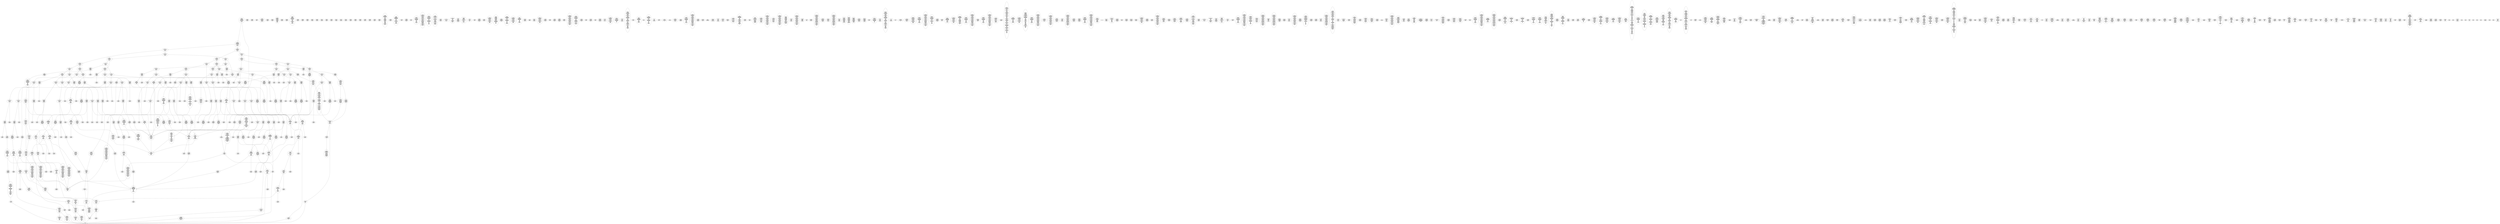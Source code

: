 /* Generated by GvGen v.1.0 (https://www.github.com/stricaud/gvgen) */

digraph G {
compound=true;
   node1 [label="[anywhere]"];
   node2 [label="# 0x0
PUSHX Data
PUSHX Data
MSTORE
PUSHX LogicData
CALLDATASIZE
LT
PUSHX Data
JUMPI
"];
   node3 [label="# 0xd
PUSHX Data
CALLDATALOAD
PUSHX BitData
SHR
PUSHX LogicData
GT
PUSHX Data
JUMPI
"];
   node4 [label="# 0x1e
PUSHX LogicData
GT
PUSHX Data
JUMPI
"];
   node5 [label="# 0x29
PUSHX LogicData
GT
PUSHX Data
JUMPI
"];
   node6 [label="# 0x34
PUSHX LogicData
GT
PUSHX Data
JUMPI
"];
   node7 [label="# 0x3f
PUSHX LogicData
EQ
PUSHX Data
JUMPI
"];
   node8 [label="# 0x4a
PUSHX LogicData
EQ
PUSHX Data
JUMPI
"];
   node9 [label="# 0x55
PUSHX LogicData
EQ
PUSHX Data
JUMPI
"];
   node10 [label="# 0x60
PUSHX LogicData
EQ
PUSHX Data
JUMPI
"];
   node11 [label="# 0x6b
PUSHX Data
REVERT
"];
   node12 [label="# 0x6f
JUMPDEST
PUSHX LogicData
EQ
PUSHX Data
JUMPI
"];
   node13 [label="# 0x7b
PUSHX LogicData
EQ
PUSHX Data
JUMPI
"];
   node14 [label="# 0x86
PUSHX LogicData
EQ
PUSHX Data
JUMPI
"];
   node15 [label="# 0x91
PUSHX Data
REVERT
"];
   node16 [label="# 0x95
JUMPDEST
PUSHX LogicData
GT
PUSHX Data
JUMPI
"];
   node17 [label="# 0xa1
PUSHX LogicData
EQ
PUSHX Data
JUMPI
"];
   node18 [label="# 0xac
PUSHX LogicData
EQ
PUSHX Data
JUMPI
"];
   node19 [label="# 0xb7
PUSHX LogicData
EQ
PUSHX Data
JUMPI
"];
   node20 [label="# 0xc2
PUSHX Data
REVERT
"];
   node21 [label="# 0xc6
JUMPDEST
PUSHX LogicData
EQ
PUSHX Data
JUMPI
"];
   node22 [label="# 0xd2
PUSHX LogicData
EQ
PUSHX Data
JUMPI
"];
   node23 [label="# 0xdd
PUSHX LogicData
EQ
PUSHX Data
JUMPI
"];
   node24 [label="# 0xe8
PUSHX Data
REVERT
"];
   node25 [label="# 0xec
JUMPDEST
PUSHX LogicData
GT
PUSHX Data
JUMPI
"];
   node26 [label="# 0xf8
PUSHX LogicData
GT
PUSHX Data
JUMPI
"];
   node27 [label="# 0x103
PUSHX LogicData
EQ
PUSHX Data
JUMPI
"];
   node28 [label="# 0x10e
PUSHX LogicData
EQ
PUSHX Data
JUMPI
"];
   node29 [label="# 0x119
PUSHX LogicData
EQ
PUSHX Data
JUMPI
"];
   node30 [label="# 0x124
PUSHX Data
REVERT
"];
   node31 [label="# 0x128
JUMPDEST
PUSHX LogicData
EQ
PUSHX Data
JUMPI
"];
   node32 [label="# 0x134
PUSHX LogicData
EQ
PUSHX Data
JUMPI
"];
   node33 [label="# 0x13f
PUSHX LogicData
EQ
PUSHX Data
JUMPI
"];
   node34 [label="# 0x14a
PUSHX Data
REVERT
"];
   node35 [label="# 0x14e
JUMPDEST
PUSHX LogicData
GT
PUSHX Data
JUMPI
"];
   node36 [label="# 0x15a
PUSHX LogicData
EQ
PUSHX Data
JUMPI
"];
   node37 [label="# 0x165
PUSHX LogicData
EQ
PUSHX Data
JUMPI
"];
   node38 [label="# 0x170
PUSHX LogicData
EQ
PUSHX Data
JUMPI
"];
   node39 [label="# 0x17b
PUSHX Data
REVERT
"];
   node40 [label="# 0x17f
JUMPDEST
PUSHX LogicData
EQ
PUSHX Data
JUMPI
"];
   node41 [label="# 0x18b
PUSHX LogicData
EQ
PUSHX Data
JUMPI
"];
   node42 [label="# 0x196
PUSHX LogicData
EQ
PUSHX Data
JUMPI
"];
   node43 [label="# 0x1a1
PUSHX Data
REVERT
"];
   node44 [label="# 0x1a5
JUMPDEST
PUSHX LogicData
GT
PUSHX Data
JUMPI
"];
   node45 [label="# 0x1b1
PUSHX LogicData
GT
PUSHX Data
JUMPI
"];
   node46 [label="# 0x1bc
PUSHX LogicData
GT
PUSHX Data
JUMPI
"];
   node47 [label="# 0x1c7
PUSHX LogicData
EQ
PUSHX Data
JUMPI
"];
   node48 [label="# 0x1d2
PUSHX LogicData
EQ
PUSHX Data
JUMPI
"];
   node49 [label="# 0x1dd
PUSHX LogicData
EQ
PUSHX Data
JUMPI
"];
   node50 [label="# 0x1e8
PUSHX Data
REVERT
"];
   node51 [label="# 0x1ec
JUMPDEST
PUSHX LogicData
EQ
PUSHX Data
JUMPI
"];
   node52 [label="# 0x1f8
PUSHX LogicData
EQ
PUSHX Data
JUMPI
"];
   node53 [label="# 0x203
PUSHX LogicData
EQ
PUSHX Data
JUMPI
"];
   node54 [label="# 0x20e
PUSHX Data
REVERT
"];
   node55 [label="# 0x212
JUMPDEST
PUSHX LogicData
GT
PUSHX Data
JUMPI
"];
   node56 [label="# 0x21e
PUSHX LogicData
EQ
PUSHX Data
JUMPI
"];
   node57 [label="# 0x229
PUSHX LogicData
EQ
PUSHX Data
JUMPI
"];
   node58 [label="# 0x234
PUSHX LogicData
EQ
PUSHX Data
JUMPI
"];
   node59 [label="# 0x23f
PUSHX Data
REVERT
"];
   node60 [label="# 0x243
JUMPDEST
PUSHX LogicData
EQ
PUSHX Data
JUMPI
"];
   node61 [label="# 0x24f
PUSHX LogicData
EQ
PUSHX Data
JUMPI
"];
   node62 [label="# 0x25a
PUSHX LogicData
EQ
PUSHX Data
JUMPI
"];
   node63 [label="# 0x265
PUSHX Data
REVERT
"];
   node64 [label="# 0x269
JUMPDEST
PUSHX LogicData
GT
PUSHX Data
JUMPI
"];
   node65 [label="# 0x275
PUSHX LogicData
GT
PUSHX Data
JUMPI
"];
   node66 [label="# 0x280
PUSHX LogicData
EQ
PUSHX Data
JUMPI
"];
   node67 [label="# 0x28b
PUSHX LogicData
EQ
PUSHX Data
JUMPI
"];
   node68 [label="# 0x296
PUSHX LogicData
EQ
PUSHX Data
JUMPI
"];
   node69 [label="# 0x2a1
PUSHX Data
REVERT
"];
   node70 [label="# 0x2a5
JUMPDEST
PUSHX LogicData
EQ
PUSHX Data
JUMPI
"];
   node71 [label="# 0x2b1
PUSHX LogicData
EQ
PUSHX Data
JUMPI
"];
   node72 [label="# 0x2bc
PUSHX LogicData
EQ
PUSHX Data
JUMPI
"];
   node73 [label="# 0x2c7
PUSHX Data
REVERT
"];
   node74 [label="# 0x2cb
JUMPDEST
PUSHX LogicData
GT
PUSHX Data
JUMPI
"];
   node75 [label="# 0x2d7
PUSHX LogicData
EQ
PUSHX Data
JUMPI
"];
   node76 [label="# 0x2e2
PUSHX LogicData
EQ
PUSHX Data
JUMPI
"];
   node77 [label="# 0x2ed
PUSHX LogicData
EQ
PUSHX Data
JUMPI
"];
   node78 [label="# 0x2f8
PUSHX Data
REVERT
"];
   node79 [label="# 0x2fc
JUMPDEST
PUSHX LogicData
EQ
PUSHX Data
JUMPI
"];
   node80 [label="# 0x308
PUSHX LogicData
EQ
PUSHX Data
JUMPI
"];
   node81 [label="# 0x313
PUSHX LogicData
EQ
PUSHX Data
JUMPI
"];
   node82 [label="# 0x31e
JUMPDEST
PUSHX Data
REVERT
"];
   node83 [label="# 0x323
JUMPDEST
CALLVALUE
ISZERO
PUSHX Data
JUMPI
"];
   node84 [label="# 0x32b
PUSHX Data
REVERT
"];
   node85 [label="# 0x32f
JUMPDEST
PUSHX Data
PUSHX Data
CALLDATASIZE
PUSHX Data
PUSHX Data
JUMP
"];
   node86 [label="# 0x33e
JUMPDEST
PUSHX Data
JUMP
"];
   node87 [label="# 0x343
JUMPDEST
PUSHX MemData
MLOAD
ISZERO
ISZERO
MSTORE
PUSHX ArithData
ADD
"];
   node88 [label="# 0x34f
JUMPDEST
PUSHX MemData
MLOAD
SUB
RETURN
"];
   node89 [label="# 0x358
JUMPDEST
CALLVALUE
ISZERO
PUSHX Data
JUMPI
"];
   node90 [label="# 0x360
PUSHX Data
REVERT
"];
   node91 [label="# 0x364
JUMPDEST
PUSHX StorData
SLOAD
PUSHX Data
PUSHX Data
DIV
PUSHX BitData
AND
JUMP
"];
   node92 [label="# 0x37b
JUMPDEST
CALLVALUE
ISZERO
PUSHX Data
JUMPI
"];
   node93 [label="# 0x383
PUSHX Data
REVERT
"];
   node94 [label="# 0x387
JUMPDEST
PUSHX Data
PUSHX Data
CALLDATASIZE
PUSHX Data
PUSHX Data
JUMP
"];
   node95 [label="# 0x396
JUMPDEST
PUSHX Data
JUMP
"];
   node96 [label="# 0x39b
JUMPDEST
STOP
"];
   node97 [label="# 0x39d
JUMPDEST
CALLVALUE
ISZERO
PUSHX Data
JUMPI
"];
   node98 [label="# 0x3a5
PUSHX Data
REVERT
"];
   node99 [label="# 0x3a9
JUMPDEST
PUSHX Data
PUSHX Data
JUMP
"];
   node100 [label="# 0x3b2
JUMPDEST
PUSHX MemData
MLOAD
PUSHX Data
PUSHX Data
JUMP
"];
   node101 [label="# 0x3bf
JUMPDEST
CALLVALUE
ISZERO
PUSHX Data
JUMPI
"];
   node102 [label="# 0x3c7
PUSHX Data
REVERT
"];
   node103 [label="# 0x3cb
JUMPDEST
PUSHX Data
PUSHX Data
CALLDATASIZE
PUSHX Data
PUSHX Data
JUMP
"];
   node104 [label="# 0x3da
JUMPDEST
PUSHX Data
JUMP
"];
   node105 [label="# 0x3df
JUMPDEST
PUSHX MemData
MLOAD
PUSHX ArithData
PUSHX BitData
PUSHX BitData
SHL
SUB
AND
MSTORE
PUSHX ArithData
ADD
PUSHX Data
JUMP
"];
   node106 [label="# 0x3f7
JUMPDEST
CALLVALUE
ISZERO
PUSHX Data
JUMPI
"];
   node107 [label="# 0x3ff
PUSHX Data
REVERT
"];
   node108 [label="# 0x403
JUMPDEST
PUSHX Data
PUSHX Data
CALLDATASIZE
PUSHX Data
PUSHX Data
JUMP
"];
   node109 [label="# 0x412
JUMPDEST
PUSHX Data
JUMP
"];
   node110 [label="# 0x417
JUMPDEST
CALLVALUE
ISZERO
PUSHX Data
JUMPI
"];
   node111 [label="# 0x41f
PUSHX Data
REVERT
"];
   node112 [label="# 0x423
JUMPDEST
PUSHX Data
PUSHX StorData
SLOAD
JUMP
"];
   node113 [label="# 0x42d
JUMPDEST
PUSHX MemData
MLOAD
MSTORE
PUSHX ArithData
ADD
PUSHX Data
JUMP
"];
   node114 [label="# 0x43b
JUMPDEST
CALLVALUE
ISZERO
PUSHX Data
JUMPI
"];
   node115 [label="# 0x443
PUSHX Data
REVERT
"];
   node116 [label="# 0x447
JUMPDEST
PUSHX StorData
SLOAD
PUSHX Data
PUSHX BitData
AND
PUSHX BitData
PUSHX BitData
SHL
DIV
AND
PUSHX BitData
PUSHX BitData
SHL
DIV
AND
PUSHX BitData
PUSHX BitData
SHL
DIV
AND
JUMP
"];
   node117 [label="# 0x47b
JUMPDEST
PUSHX Data
MLOAD
PUSHX BitData
AND
MSTORE
AND
PUSHX ArithData
ADD
MSTORE
AND
ADD
MSTORE
AND
PUSHX ArithData
ADD
MSTORE
PUSHX ArithData
ADD
PUSHX Data
JUMP
"];
   node118 [label="# 0x4af
JUMPDEST
CALLVALUE
ISZERO
PUSHX Data
JUMPI
"];
   node119 [label="# 0x4b7
PUSHX Data
REVERT
"];
   node120 [label="# 0x4bb
JUMPDEST
PUSHX Data
PUSHX StorData
SLOAD
PUSHX ArithData
PUSHX BitData
PUSHX BitData
SHL
SUB
PUSHX BitData
PUSHX BitData
SHL
DIV
AND
AND
SUB
AND
JUMP
"];
   node121 [label="# 0x4de
JUMPDEST
CALLVALUE
ISZERO
PUSHX Data
JUMPI
"];
   node122 [label="# 0x4e6
PUSHX Data
REVERT
"];
   node123 [label="# 0x4ea
JUMPDEST
PUSHX Data
PUSHX Data
CALLDATASIZE
PUSHX Data
PUSHX Data
JUMP
"];
   node124 [label="# 0x4f9
JUMPDEST
PUSHX Data
PUSHX Data
MSTORE
PUSHX Data
MSTORE
PUSHX Data
SHA3
SLOAD
JUMP
"];
   node125 [label="# 0x50b
JUMPDEST
CALLVALUE
ISZERO
PUSHX Data
JUMPI
"];
   node126 [label="# 0x513
PUSHX Data
REVERT
"];
   node127 [label="# 0x517
JUMPDEST
PUSHX Data
PUSHX Data
CALLDATASIZE
PUSHX Data
PUSHX Data
JUMP
"];
   node128 [label="# 0x526
JUMPDEST
PUSHX Data
JUMP
"];
   node129 [label="# 0x52b
JUMPDEST
CALLVALUE
ISZERO
PUSHX Data
JUMPI
"];
   node130 [label="# 0x533
PUSHX Data
REVERT
"];
   node131 [label="# 0x537
JUMPDEST
PUSHX Data
PUSHX Data
CALLDATASIZE
PUSHX Data
PUSHX Data
JUMP
"];
   node132 [label="# 0x546
JUMPDEST
PUSHX Data
JUMP
"];
   node133 [label="# 0x54b
JUMPDEST
PUSHX Data
MLOAD
PUSHX ArithData
PUSHX BitData
PUSHX BitData
SHL
SUB
AND
MSTORE
PUSHX ArithData
ADD
MSTORE
ADD
PUSHX Data
JUMP
"];
   node134 [label="# 0x56a
JUMPDEST
CALLVALUE
ISZERO
PUSHX Data
JUMPI
"];
   node135 [label="# 0x572
PUSHX Data
REVERT
"];
   node136 [label="# 0x576
JUMPDEST
PUSHX Data
PUSHX Data
JUMP
"];
   node137 [label="# 0x57f
JUMPDEST
CALLVALUE
ISZERO
PUSHX Data
JUMPI
"];
   node138 [label="# 0x587
PUSHX Data
REVERT
"];
   node139 [label="# 0x58b
JUMPDEST
PUSHX Data
PUSHX Data
CALLDATASIZE
PUSHX Data
PUSHX Data
JUMP
"];
   node140 [label="# 0x59a
JUMPDEST
PUSHX Data
JUMP
"];
   node141 [label="# 0x59f
JUMPDEST
CALLVALUE
ISZERO
PUSHX Data
JUMPI
"];
   node142 [label="# 0x5a7
PUSHX Data
REVERT
"];
   node143 [label="# 0x5ab
JUMPDEST
PUSHX Data
PUSHX Data
CALLDATASIZE
PUSHX Data
PUSHX Data
JUMP
"];
   node144 [label="# 0x5ba
JUMPDEST
PUSHX Data
JUMP
"];
   node145 [label="# 0x5bf
JUMPDEST
CALLVALUE
ISZERO
PUSHX Data
JUMPI
"];
   node146 [label="# 0x5c7
PUSHX Data
REVERT
"];
   node147 [label="# 0x5cb
JUMPDEST
PUSHX Data
PUSHX Data
JUMP
"];
   node148 [label="# 0x5d4
JUMPDEST
CALLVALUE
ISZERO
PUSHX Data
JUMPI
"];
   node149 [label="# 0x5dc
PUSHX Data
REVERT
"];
   node150 [label="# 0x5e0
JUMPDEST
PUSHX Data
PUSHX Data
JUMP
"];
   node151 [label="# 0x5e9
JUMPDEST
CALLVALUE
ISZERO
PUSHX Data
JUMPI
"];
   node152 [label="# 0x5f1
PUSHX Data
REVERT
"];
   node153 [label="# 0x5f5
JUMPDEST
PUSHX Data
PUSHX Data
CALLDATASIZE
PUSHX Data
PUSHX Data
JUMP
"];
   node154 [label="# 0x604
JUMPDEST
PUSHX Data
JUMP
"];
   node155 [label="# 0x609
JUMPDEST
PUSHX Data
PUSHX Data
CALLDATASIZE
PUSHX Data
PUSHX Data
JUMP
"];
   node156 [label="# 0x617
JUMPDEST
PUSHX Data
JUMP
"];
   node157 [label="# 0x61c
JUMPDEST
CALLVALUE
ISZERO
PUSHX Data
JUMPI
"];
   node158 [label="# 0x624
PUSHX Data
REVERT
"];
   node159 [label="# 0x628
JUMPDEST
PUSHX Data
PUSHX Data
CALLDATASIZE
PUSHX Data
PUSHX Data
JUMP
"];
   node160 [label="# 0x637
JUMPDEST
PUSHX Data
JUMP
"];
   node161 [label="# 0x63c
JUMPDEST
CALLVALUE
ISZERO
PUSHX Data
JUMPI
"];
   node162 [label="# 0x644
PUSHX Data
REVERT
"];
   node163 [label="# 0x648
JUMPDEST
PUSHX StorData
SLOAD
PUSHX Data
PUSHX BitData
AND
JUMP
"];
   node164 [label="# 0x656
JUMPDEST
CALLVALUE
ISZERO
PUSHX Data
JUMPI
"];
   node165 [label="# 0x65e
PUSHX Data
REVERT
"];
   node166 [label="# 0x662
JUMPDEST
PUSHX Data
PUSHX Data
CALLDATASIZE
PUSHX Data
PUSHX Data
JUMP
"];
   node167 [label="# 0x671
JUMPDEST
PUSHX Data
JUMP
"];
   node168 [label="# 0x676
JUMPDEST
CALLVALUE
ISZERO
PUSHX Data
JUMPI
"];
   node169 [label="# 0x67e
PUSHX Data
REVERT
"];
   node170 [label="# 0x682
JUMPDEST
PUSHX Data
PUSHX Data
CALLDATASIZE
PUSHX Data
PUSHX Data
JUMP
"];
   node171 [label="# 0x691
JUMPDEST
PUSHX Data
JUMP
"];
   node172 [label="# 0x696
JUMPDEST
CALLVALUE
ISZERO
PUSHX Data
JUMPI
"];
   node173 [label="# 0x69e
PUSHX Data
REVERT
"];
   node174 [label="# 0x6a2
JUMPDEST
PUSHX Data
PUSHX Data
JUMP
"];
   node175 [label="# 0x6ac
JUMPDEST
CALLVALUE
ISZERO
PUSHX Data
JUMPI
"];
   node176 [label="# 0x6b4
PUSHX Data
REVERT
"];
   node177 [label="# 0x6b8
JUMPDEST
PUSHX StorData
SLOAD
PUSHX Data
PUSHX Data
DIV
PUSHX BitData
AND
JUMP
"];
   node178 [label="# 0x6ce
JUMPDEST
CALLVALUE
ISZERO
PUSHX Data
JUMPI
"];
   node179 [label="# 0x6d6
PUSHX Data
REVERT
"];
   node180 [label="# 0x6da
JUMPDEST
PUSHX Data
PUSHX Data
CALLDATASIZE
PUSHX Data
PUSHX Data
JUMP
"];
   node181 [label="# 0x6e9
JUMPDEST
PUSHX Data
JUMP
"];
   node182 [label="# 0x6ee
JUMPDEST
CALLVALUE
ISZERO
PUSHX Data
JUMPI
"];
   node183 [label="# 0x6f6
PUSHX Data
REVERT
"];
   node184 [label="# 0x6fa
JUMPDEST
PUSHX Data
PUSHX Data
JUMP
"];
   node185 [label="# 0x703
JUMPDEST
CALLVALUE
ISZERO
PUSHX Data
JUMPI
"];
   node186 [label="# 0x70b
PUSHX Data
REVERT
"];
   node187 [label="# 0x70f
JUMPDEST
PUSHX Data
PUSHX Data
CALLDATASIZE
PUSHX Data
PUSHX Data
JUMP
"];
   node188 [label="# 0x71e
JUMPDEST
PUSHX Data
JUMP
"];
   node189 [label="# 0x723
JUMPDEST
CALLVALUE
ISZERO
PUSHX Data
JUMPI
"];
   node190 [label="# 0x72b
PUSHX Data
REVERT
"];
   node191 [label="# 0x72f
JUMPDEST
PUSHX StorData
SLOAD
PUSHX Data
PUSHX BitData
AND
JUMP
"];
   node192 [label="# 0x740
JUMPDEST
PUSHX MemData
MLOAD
PUSHX BitData
AND
MSTORE
PUSHX ArithData
ADD
PUSHX Data
JUMP
"];
   node193 [label="# 0x755
JUMPDEST
CALLVALUE
ISZERO
PUSHX Data
JUMPI
"];
   node194 [label="# 0x75d
PUSHX Data
REVERT
"];
   node195 [label="# 0x761
JUMPDEST
PUSHX Data
PUSHX Data
CALLDATASIZE
PUSHX Data
PUSHX Data
JUMP
"];
   node196 [label="# 0x770
JUMPDEST
PUSHX Data
JUMP
"];
   node197 [label="# 0x775
JUMPDEST
CALLVALUE
ISZERO
PUSHX Data
JUMPI
"];
   node198 [label="# 0x77d
PUSHX Data
REVERT
"];
   node199 [label="# 0x781
JUMPDEST
PUSHX Data
PUSHX Data
JUMP
"];
   node200 [label="# 0x78a
JUMPDEST
CALLVALUE
ISZERO
PUSHX Data
JUMPI
"];
   node201 [label="# 0x792
PUSHX Data
REVERT
"];
   node202 [label="# 0x796
JUMPDEST
PUSHX StorData
SLOAD
PUSHX ArithData
PUSHX BitData
PUSHX BitData
SHL
SUB
AND
PUSHX Data
JUMP
"];
   node203 [label="# 0x7a8
JUMPDEST
CALLVALUE
ISZERO
PUSHX Data
JUMPI
"];
   node204 [label="# 0x7b0
PUSHX Data
REVERT
"];
   node205 [label="# 0x7b4
JUMPDEST
PUSHX Data
PUSHX Data
JUMP
"];
   node206 [label="# 0x7bd
JUMPDEST
CALLVALUE
ISZERO
PUSHX Data
JUMPI
"];
   node207 [label="# 0x7c5
PUSHX Data
REVERT
"];
   node208 [label="# 0x7c9
JUMPDEST
PUSHX Data
PUSHX Data
JUMP
"];
   node209 [label="# 0x7d3
JUMPDEST
CALLVALUE
ISZERO
PUSHX Data
JUMPI
"];
   node210 [label="# 0x7db
PUSHX Data
REVERT
"];
   node211 [label="# 0x7df
JUMPDEST
PUSHX Data
PUSHX Data
CALLDATASIZE
PUSHX Data
PUSHX Data
JUMP
"];
   node212 [label="# 0x7ee
JUMPDEST
PUSHX Data
JUMP
"];
   node213 [label="# 0x7f3
JUMPDEST
CALLVALUE
ISZERO
PUSHX Data
JUMPI
"];
   node214 [label="# 0x7fb
PUSHX Data
REVERT
"];
   node215 [label="# 0x7ff
JUMPDEST
PUSHX Data
PUSHX Data
CALLDATASIZE
PUSHX Data
PUSHX Data
JUMP
"];
   node216 [label="# 0x80e
JUMPDEST
PUSHX Data
JUMP
"];
   node217 [label="# 0x813
JUMPDEST
CALLVALUE
ISZERO
PUSHX Data
JUMPI
"];
   node218 [label="# 0x81b
PUSHX Data
REVERT
"];
   node219 [label="# 0x81f
JUMPDEST
PUSHX Data
PUSHX Data
CALLDATASIZE
PUSHX Data
PUSHX Data
JUMP
"];
   node220 [label="# 0x82e
JUMPDEST
PUSHX Data
JUMP
"];
   node221 [label="# 0x833
JUMPDEST
CALLVALUE
ISZERO
PUSHX Data
JUMPI
"];
   node222 [label="# 0x83b
PUSHX Data
REVERT
"];
   node223 [label="# 0x83f
JUMPDEST
PUSHX Data
PUSHX Data
CALLDATASIZE
PUSHX Data
PUSHX Data
JUMP
"];
   node224 [label="# 0x84e
JUMPDEST
PUSHX Data
JUMP
"];
   node225 [label="# 0x853
JUMPDEST
CALLVALUE
ISZERO
PUSHX Data
JUMPI
"];
   node226 [label="# 0x85b
PUSHX Data
REVERT
"];
   node227 [label="# 0x85f
JUMPDEST
PUSHX Data
PUSHX Data
JUMP
"];
   node228 [label="# 0x868
JUMPDEST
CALLVALUE
ISZERO
PUSHX Data
JUMPI
"];
   node229 [label="# 0x870
PUSHX Data
REVERT
"];
   node230 [label="# 0x874
JUMPDEST
PUSHX Data
PUSHX Data
JUMP
"];
   node231 [label="# 0x87d
JUMPDEST
CALLVALUE
ISZERO
PUSHX Data
JUMPI
"];
   node232 [label="# 0x885
PUSHX Data
REVERT
"];
   node233 [label="# 0x889
JUMPDEST
PUSHX Data
PUSHX Data
CALLDATASIZE
PUSHX Data
PUSHX Data
JUMP
"];
   node234 [label="# 0x898
JUMPDEST
PUSHX Data
JUMP
"];
   node235 [label="# 0x89d
JUMPDEST
CALLVALUE
ISZERO
PUSHX Data
JUMPI
"];
   node236 [label="# 0x8a5
PUSHX Data
REVERT
"];
   node237 [label="# 0x8a9
JUMPDEST
PUSHX Data
PUSHX Data
CALLDATASIZE
PUSHX Data
PUSHX Data
JUMP
"];
   node238 [label="# 0x8b8
JUMPDEST
PUSHX Data
JUMP
"];
   node239 [label="# 0x8bd
JUMPDEST
PUSHX Data
PUSHX Data
CALLDATASIZE
PUSHX Data
PUSHX Data
JUMP
"];
   node240 [label="# 0x8cb
JUMPDEST
PUSHX Data
JUMP
"];
   node241 [label="# 0x8d0
JUMPDEST
CALLVALUE
ISZERO
PUSHX Data
JUMPI
"];
   node242 [label="# 0x8d8
PUSHX Data
REVERT
"];
   node243 [label="# 0x8dc
JUMPDEST
PUSHX Data
PUSHX Data
CALLDATASIZE
PUSHX Data
PUSHX Data
JUMP
"];
   node244 [label="# 0x8eb
JUMPDEST
PUSHX Data
JUMP
"];
   node245 [label="# 0x8f0
JUMPDEST
CALLVALUE
ISZERO
PUSHX Data
JUMPI
"];
   node246 [label="# 0x8f8
PUSHX Data
REVERT
"];
   node247 [label="# 0x8fc
JUMPDEST
PUSHX Data
PUSHX Data
CALLDATASIZE
PUSHX Data
PUSHX Data
JUMP
"];
   node248 [label="# 0x90b
JUMPDEST
PUSHX ArithData
PUSHX BitData
PUSHX BitData
SHL
SUB
AND
PUSHX Data
MSTORE
PUSHX Data
PUSHX Data
MSTORE
PUSHX Data
SHA3
AND
MSTORE
MSTORE
SHA3
SLOAD
PUSHX BitData
AND
JUMP
"];
   node249 [label="# 0x939
JUMPDEST
CALLVALUE
ISZERO
PUSHX Data
JUMPI
"];
   node250 [label="# 0x941
PUSHX Data
REVERT
"];
   node251 [label="# 0x945
JUMPDEST
PUSHX Data
PUSHX Data
JUMP
"];
   node252 [label="# 0x94e
JUMPDEST
CALLVALUE
ISZERO
PUSHX Data
JUMPI
"];
   node253 [label="# 0x956
PUSHX Data
REVERT
"];
   node254 [label="# 0x95a
JUMPDEST
PUSHX Data
PUSHX StorData
SLOAD
JUMP
"];
   node255 [label="# 0x964
JUMPDEST
CALLVALUE
ISZERO
PUSHX Data
JUMPI
"];
   node256 [label="# 0x96c
PUSHX Data
REVERT
"];
   node257 [label="# 0x970
JUMPDEST
PUSHX Data
PUSHX Data
CALLDATASIZE
PUSHX Data
PUSHX Data
JUMP
"];
   node258 [label="# 0x97f
JUMPDEST
PUSHX Data
JUMP
"];
   node259 [label="# 0x984
JUMPDEST
CALLVALUE
ISZERO
PUSHX Data
JUMPI
"];
   node260 [label="# 0x98c
PUSHX Data
REVERT
"];
   node261 [label="# 0x990
JUMPDEST
PUSHX Data
PUSHX StorData
SLOAD
JUMP
"];
   node262 [label="# 0x99a
JUMPDEST
PUSHX Data
PUSHX ArithData
PUSHX BitData
PUSHX BitData
SHL
SUB
NOT
AND
PUSHX BitData
PUSHX BitData
SHL
EQ
ISZERO
PUSHX Data
JUMPI
"];
   node263 [label="# 0x9b6
PUSHX Data
JUMP
"];
   node264 [label="# 0x9bd
JUMPDEST
PUSHX Data
PUSHX Data
JUMP
"];
   node265 [label="# 0x9c6
JUMPDEST
JUMP
"];
   node266 [label="# 0x9cc
JUMPDEST
PUSHX StorData
SLOAD
PUSHX ArithData
PUSHX BitData
PUSHX BitData
SHL
SUB
AND
CALLER
EQ
PUSHX Data
JUMPI
"];
   node267 [label="# 0x9df
PUSHX MemData
MLOAD
PUSHX BitData
PUSHX BitData
SHL
MSTORE
PUSHX Data
PUSHX ArithData
ADD
MSTORE
PUSHX ArithData
ADD
MSTORE
PUSHX MemData
MLOAD
PUSHX Data
PUSHX Data
CODECOPY
MLOAD
MSTORE
PUSHX ArithData
ADD
MSTORE
PUSHX ArithData
ADD
"];
   node268 [label="# 0xa10
JUMPDEST
PUSHX MemData
MLOAD
SUB
REVERT
"];
   node269 [label="# 0xa19
JUMPDEST
PUSHX StorData
SLOAD
PUSHX ArithData
PUSHX BitData
PUSHX BitData
SHL
SUB
NOT
AND
PUSHX ArithData
PUSHX BitData
PUSHX BitData
SHL
SUB
AND
OR
SSTORE
JUMP
"];
   node270 [label="# 0xa3b
JUMPDEST
PUSHX Data
PUSHX StorData
SLOAD
PUSHX Data
PUSHX Data
JUMP
"];
   node271 [label="# 0xa4a
JUMPDEST
PUSHX ArithData
ADD
PUSHX ArithData
DIV
MUL
PUSHX ArithData
ADD
PUSHX MemData
MLOAD
ADD
PUSHX Data
MSTORE
MSTORE
PUSHX ArithData
ADD
SLOAD
PUSHX Data
PUSHX Data
JUMP
"];
   node272 [label="# 0xa76
JUMPDEST
ISZERO
PUSHX Data
JUMPI
"];
   node273 [label="# 0xa7d
PUSHX LogicData
LT
PUSHX Data
JUMPI
"];
   node274 [label="# 0xa85
PUSHX ArithData
SLOAD
DIV
MUL
MSTORE
PUSHX ArithData
ADD
PUSHX Data
JUMP
"];
   node275 [label="# 0xa98
JUMPDEST
ADD
PUSHX Data
MSTORE
PUSHX Data
PUSHX Data
SHA3
"];
   node276 [label="# 0xaa6
JUMPDEST
SLOAD
MSTORE
PUSHX ArithData
ADD
PUSHX ArithData
ADD
GT
PUSHX Data
JUMPI
"];
   node277 [label="# 0xaba
SUB
PUSHX BitData
AND
ADD
"];
   node278 [label="# 0xac3
JUMPDEST
JUMP
"];
   node279 [label="# 0xacd
JUMPDEST
PUSHX Data
PUSHX Data
PUSHX Data
JUMP
"];
   node280 [label="# 0xad8
JUMPDEST
PUSHX Data
JUMPI
"];
   node281 [label="# 0xadd
PUSHX MemData
MLOAD
PUSHX BitData
PUSHX BitData
SHL
MSTORE
PUSHX ArithData
ADD
PUSHX MemData
MLOAD
SUB
REVERT
"];
   node282 [label="# 0xaf5
JUMPDEST
PUSHX Data
MSTORE
PUSHX Data
PUSHX Data
MSTORE
PUSHX Data
SHA3
SLOAD
PUSHX ArithData
PUSHX BitData
PUSHX BitData
SHL
SUB
AND
JUMP
"];
   node283 [label="# 0xb11
JUMPDEST
PUSHX Data
PUSHX Data
PUSHX Data
JUMP
"];
   node284 [label="# 0xb1c
JUMPDEST
PUSHX ArithData
PUSHX BitData
PUSHX BitData
SHL
SUB
AND
PUSHX ArithData
PUSHX BitData
PUSHX BitData
SHL
SUB
AND
EQ
ISZERO
PUSHX Data
JUMPI
"];
   node285 [label="# 0xb39
PUSHX MemData
MLOAD
PUSHX BitData
PUSHX BitData
SHL
MSTORE
PUSHX ArithData
ADD
PUSHX MemData
MLOAD
SUB
REVERT
"];
   node286 [label="# 0xb51
JUMPDEST
CALLER
PUSHX ArithData
PUSHX BitData
PUSHX BitData
SHL
SUB
AND
EQ
ISZERO
PUSHX Data
JUMPI
"];
   node287 [label="# 0xb65
PUSHX Data
CALLER
PUSHX Data
JUMP
"];
   node288 [label="# 0xb6f
JUMPDEST
ISZERO
"];
   node289 [label="# 0xb71
JUMPDEST
ISZERO
PUSHX Data
JUMPI
"];
   node290 [label="# 0xb77
PUSHX MemData
MLOAD
PUSHX BitData
PUSHX BitData
SHL
MSTORE
PUSHX ArithData
ADD
PUSHX MemData
MLOAD
SUB
REVERT
"];
   node291 [label="# 0xb8f
JUMPDEST
PUSHX Data
PUSHX Data
JUMP
"];
   node292 [label="# 0xb9a
JUMPDEST
JUMP
"];
   node293 [label="# 0xb9f
JUMPDEST
PUSHX Data
PUSHX Data
JUMP
"];
   node294 [label="# 0xbaa
JUMPDEST
PUSHX Data
PUSHX Data
PUSHX Data
JUMP
"];
   node295 [label="# 0xbb6
JUMPDEST
PUSHX Data
JUMPI
"];
   node296 [label="# 0xbbb
PUSHX MemData
MLOAD
PUSHX BitData
PUSHX BitData
SHL
MSTORE
PUSHX Data
PUSHX ArithData
ADD
MSTORE
PUSHX Data
PUSHX ArithData
ADD
MSTORE
PUSHX Data
PUSHX ArithData
ADD
MSTORE
PUSHX ArithData
ADD
PUSHX Data
JUMP
"];
   node297 [label="# 0xc02
JUMPDEST
PUSHX StorData
SLOAD
PUSHX ArithData
PUSHX BitData
PUSHX BitData
SHL
SUB
AND
PUSHX Data
PUSHX Data
PUSHX BitData
PUSHX BitData
SHL
DIV
PUSHX BitData
AND
PUSHX Data
JUMP
"];
   node298 [label="# 0xc33
JUMPDEST
PUSHX Data
PUSHX Data
JUMP
"];
   node299 [label="# 0xc3d
JUMPDEST
JUMP
"];
   node300 [label="# 0xc48
JUMPDEST
PUSHX StorData
SLOAD
PUSHX Data
PUSHX Data
DIV
PUSHX BitData
AND
PUSHX Data
JUMPI
"];
   node301 [label="# 0xc60
PUSHX Data
PUSHX Data
PUSHX Data
PUSHX Data
PUSHX Data
JUMP
"];
   node302 [label="# 0xc6f
JUMPDEST
PUSHX Data
PUSHX Data
JUMP
"];
   node303 [label="# 0xc79
JUMPDEST
JUMP
"];
   node304 [label="# 0xc7e
JUMPDEST
PUSHX StorData
SLOAD
PUSHX Data
PUSHX Data
PUSHX Data
PUSHX Data
JUMP
"];
   node305 [label="# 0xc8e
JUMPDEST
PUSHX Data
PUSHX Data
PUSHX Data
JUMP
"];
   node306 [label="# 0xc99
JUMPDEST
LT
PUSHX Data
JUMPI
"];
   node307 [label="# 0xca0
PUSHX MemData
MLOAD
PUSHX BitData
PUSHX BitData
SHL
MSTORE
PUSHX ArithData
ADD
PUSHX MemData
MLOAD
SUB
REVERT
"];
   node308 [label="# 0xcb8
JUMPDEST
PUSHX StorData
SLOAD
PUSHX ArithData
PUSHX BitData
PUSHX BitData
SHL
SUB
AND
"];
   node309 [label="# 0xcc9
JUMPDEST
LT
ISZERO
PUSHX Data
JUMPI
"];
   node310 [label="# 0xcd2
PUSHX Data
MSTORE
PUSHX Data
PUSHX ArithData
MSTORE
PUSHX Data
SHA3
MLOAD
PUSHX ArithData
ADD
MSTORE
SLOAD
PUSHX ArithData
PUSHX BitData
PUSHX BitData
SHL
SUB
AND
MSTORE
PUSHX BitData
PUSHX BitData
SHL
DIV
PUSHX BitData
AND
ADD
MSTORE
PUSHX BitData
PUSHX BitData
SHL
DIV
PUSHX BitData
AND
ISZERO
ISZERO
ADD
MSTORE
PUSHX Data
JUMPI
"];
   node311 [label="# 0xd2c
PUSHX Data
JUMP
"];
   node312 [label="# 0xd31
JUMPDEST
MLOAD
PUSHX ArithData
PUSHX BitData
PUSHX BitData
SHL
SUB
AND
ISZERO
PUSHX Data
JUMPI
"];
   node313 [label="# 0xd42
MLOAD
"];
   node314 [label="# 0xd46
JUMPDEST
PUSHX ArithData
PUSHX BitData
PUSHX BitData
SHL
SUB
AND
PUSHX ArithData
PUSHX BitData
PUSHX BitData
SHL
SUB
AND
EQ
ISZERO
PUSHX Data
JUMPI
"];
   node315 [label="# 0xd61
EQ
ISZERO
PUSHX Data
JUMPI
"];
   node316 [label="# 0xd69
PUSHX Data
JUMP
"];
   node317 [label="# 0xd74
JUMPDEST
PUSHX ArithData
ADD
"];
   node318 [label="# 0xd7b
JUMPDEST
"];
   node319 [label="# 0xd7d
JUMPDEST
PUSHX ArithData
ADD
PUSHX Data
JUMP
"];
   node320 [label="# 0xd85
JUMPDEST
PUSHX Data
REVERT
"];
   node321 [label="# 0xd8b
JUMPDEST
PUSHX StorData
SLOAD
PUSHX ArithData
PUSHX BitData
PUSHX BitData
SHL
SUB
AND
CALLER
EQ
PUSHX Data
JUMPI
"];
   node322 [label="# 0xd9e
PUSHX MemData
MLOAD
PUSHX BitData
PUSHX BitData
SHL
MSTORE
PUSHX Data
PUSHX ArithData
ADD
MSTORE
PUSHX ArithData
ADD
MSTORE
PUSHX MemData
MLOAD
PUSHX Data
PUSHX Data
CODECOPY
MLOAD
MSTORE
PUSHX ArithData
ADD
MSTORE
PUSHX ArithData
ADD
PUSHX Data
JUMP
"];
   node323 [label="# 0xdd3
JUMPDEST
PUSHX Data
PUSHX Data
JUMPI
"];
   node324 [label="# 0xddb
PUSHX Data
PUSHX Data
JUMP
"];
   node325 [label="# 0xde1
JUMPDEST
PUSHX Data
"];
   node326 [label="# 0xde4
JUMPDEST
PUSHX BitData
AND
PUSHX Data
"];
   node327 [label="# 0xdec
JUMPDEST
LT
ISZERO
PUSHX Data
JUMPI
"];
   node328 [label="# 0xdf5
PUSHX Data
PUSHX Data
LT
PUSHX Data
JUMPI
"];
   node329 [label="# 0xe04
PUSHX Data
PUSHX Data
JUMP
"];
   node330 [label="# 0xe0b
JUMPDEST
PUSHX ArithData
MUL
ADD
PUSHX ArithData
ADD
PUSHX Data
PUSHX Data
JUMP
"];
   node331 [label="# 0xe20
JUMPDEST
PUSHX ArithData
PUSHX BitData
PUSHX BitData
SHL
SUB
AND
MSTORE
PUSHX ArithData
ADD
MSTORE
PUSHX ArithData
ADD
PUSHX Data
SHA3
SSTORE
PUSHX Data
PUSHX Data
JUMP
"];
   node332 [label="# 0xe44
JUMPDEST
PUSHX Data
JUMP
"];
   node333 [label="# 0xe4c
JUMPDEST
JUMP
"];
   node334 [label="# 0xe53
JUMPDEST
PUSHX StorData
SLOAD
PUSHX ArithData
PUSHX BitData
PUSHX BitData
SHL
SUB
AND
CALLER
EQ
PUSHX Data
JUMPI
"];
   node335 [label="# 0xe66
PUSHX MemData
MLOAD
PUSHX BitData
PUSHX BitData
SHL
MSTORE
PUSHX Data
PUSHX ArithData
ADD
MSTORE
PUSHX ArithData
ADD
MSTORE
PUSHX MemData
MLOAD
PUSHX Data
PUSHX Data
CODECOPY
MLOAD
MSTORE
PUSHX ArithData
ADD
MSTORE
PUSHX ArithData
ADD
PUSHX Data
JUMP
"];
   node336 [label="# 0xe9b
JUMPDEST
PUSHX StorData
SLOAD
PUSHX MemData
MLOAD
PUSHX Data
PUSHX Data
DIV
PUSHX ArithData
PUSHX BitData
PUSHX BitData
SHL
SUB
AND
SELFBALANCE
GAS
CALL
RETURNDATASIZE
PUSHX LogicData
EQ
PUSHX Data
JUMPI
"];
   node337 [label="# 0xecc
PUSHX MemData
MLOAD
PUSHX BitData
NOT
PUSHX ArithData
RETURNDATASIZE
ADD
AND
ADD
PUSHX Data
MSTORE
RETURNDATASIZE
MSTORE
RETURNDATASIZE
PUSHX Data
PUSHX ArithData
ADD
RETURNDATACOPY
PUSHX Data
JUMP
"];
   node338 [label="# 0xeed
JUMPDEST
PUSHX Data
"];
   node339 [label="# 0xef2
JUMPDEST
PUSHX Data
JUMPI
"];
   node340 [label="# 0xefc
PUSHX MemData
MLOAD
PUSHX BitData
PUSHX BitData
SHL
MSTORE
PUSHX Data
PUSHX ArithData
ADD
MSTORE
PUSHX Data
PUSHX ArithData
ADD
MSTORE
PUSHX Data
PUSHX ArithData
ADD
MSTORE
PUSHX ArithData
ADD
PUSHX Data
JUMP
"];
   node341 [label="# 0xf43
JUMPDEST
JUMP
"];
   node342 [label="# 0xf46
JUMPDEST
PUSHX Data
PUSHX MemData
MLOAD
PUSHX ArithData
ADD
PUSHX Data
MSTORE
PUSHX Data
MSTORE
PUSHX Data
JUMP
"];
   node343 [label="# 0xf61
JUMPDEST
PUSHX StorData
SLOAD
PUSHX Data
DIV
PUSHX BitData
AND
ISZERO
PUSHX Data
JUMPI
"];
   node344 [label="# 0xf77
PUSHX MemData
MLOAD
PUSHX BitData
PUSHX BitData
SHL
MSTORE
PUSHX Data
PUSHX ArithData
ADD
MSTORE
PUSHX Data
PUSHX ArithData
ADD
MSTORE
PUSHX Data
PUSHX ArithData
ADD
MSTORE
PUSHX ArithData
ADD
PUSHX Data
JUMP
"];
   node345 [label="# 0xfbe
JUMPDEST
PUSHX StorData
SLOAD
PUSHX Data
DIV
PUSHX BitData
AND
PUSHX Data
JUMPI
"];
   node346 [label="# 0xfd2
PUSHX MemData
MLOAD
PUSHX BitData
PUSHX BitData
SHL
MSTORE
PUSHX Data
PUSHX ArithData
ADD
MSTORE
PUSHX Data
PUSHX ArithData
ADD
MSTORE
PUSHX Data
PUSHX ArithData
ADD
MSTORE
PUSHX ArithData
ADD
PUSHX Data
JUMP
"];
   node347 [label="# 0x1019
JUMPDEST
CALLER
PUSHX Data
MSTORE
PUSHX Data
PUSHX Data
MSTORE
PUSHX Data
SHA3
SLOAD
PUSHX StorData
SLOAD
PUSHX Data
PUSHX Data
PUSHX Data
JUMP
"];
   node348 [label="# 0x103b
JUMPDEST
GT
ISZERO
PUSHX Data
JUMPI
"];
   node349 [label="# 0x1042
PUSHX MemData
MLOAD
PUSHX BitData
PUSHX BitData
SHL
MSTORE
PUSHX Data
PUSHX ArithData
ADD
MSTORE
PUSHX Data
PUSHX ArithData
ADD
MSTORE
PUSHX Data
PUSHX ArithData
ADD
MSTORE
PUSHX ArithData
ADD
PUSHX Data
JUMP
"];
   node350 [label="# 0x1089
JUMPDEST
ISZERO
ISZERO
PUSHX Data
JUMPI
"];
   node351 [label="# 0x1093
GT
ISZERO
"];
   node352 [label="# 0x1098
JUMPDEST
PUSHX Data
JUMPI
"];
   node353 [label="# 0x109d
PUSHX MemData
MLOAD
PUSHX BitData
PUSHX BitData
SHL
MSTORE
PUSHX Data
PUSHX ArithData
ADD
MSTORE
PUSHX Data
PUSHX ArithData
ADD
MSTORE
PUSHX BitData
PUSHX BitData
SHL
PUSHX ArithData
ADD
MSTORE
PUSHX ArithData
ADD
PUSHX Data
JUMP
"];
   node354 [label="# 0x10d3
JUMPDEST
PUSHX StorData
SLOAD
PUSHX Data
PUSHX Data
JUMP
"];
   node355 [label="# 0x10e1
JUMPDEST
CALLVALUE
EQ
PUSHX Data
JUMPI
"];
   node356 [label="# 0x10e8
PUSHX MemData
MLOAD
PUSHX BitData
PUSHX BitData
SHL
MSTORE
PUSHX Data
PUSHX ArithData
ADD
MSTORE
PUSHX Data
PUSHX ArithData
ADD
MSTORE
PUSHX BitData
PUSHX BitData
SHL
PUSHX ArithData
ADD
MSTORE
PUSHX ArithData
ADD
PUSHX Data
JUMP
"];
   node357 [label="# 0x111f
JUMPDEST
EQ
ISZERO
PUSHX Data
JUMPI
"];
   node358 [label="# 0x1128
CALLER
PUSHX Data
MSTORE
PUSHX Data
PUSHX Data
MSTORE
PUSHX Data
SHA3
SSTORE
PUSHX Data
JUMP
"];
   node359 [label="# 0x113c
JUMPDEST
CALLER
PUSHX Data
MSTORE
PUSHX Data
PUSHX Data
MSTORE
PUSHX Data
SHA3
SLOAD
PUSHX Data
PUSHX Data
JUMP
"];
   node360 [label="# 0x1157
JUMPDEST
CALLER
PUSHX Data
MSTORE
PUSHX Data
PUSHX Data
MSTORE
PUSHX Data
SHA3
SSTORE
"];
   node361 [label="# 0x1168
JUMPDEST
PUSHX StorData
SLOAD
PUSHX Data
PUSHX Data
JUMP
"];
   node362 [label="# 0x1176
JUMPDEST
PUSHX Data
SSTORE
PUSHX Data
CALLER
PUSHX Data
JUMP
"];
   node363 [label="# 0x1183
JUMPDEST
JUMP
"];
   node364 [label="# 0x1187
JUMPDEST
PUSHX StorData
SLOAD
PUSHX ArithData
PUSHX BitData
PUSHX BitData
SHL
SUB
AND
"];
   node365 [label="# 0x1197
JUMPDEST
LT
ISZERO
PUSHX Data
JUMPI
"];
   node366 [label="# 0x11a0
PUSHX Data
MSTORE
PUSHX Data
PUSHX ArithData
MSTORE
PUSHX Data
SHA3
MLOAD
PUSHX ArithData
ADD
MSTORE
SLOAD
PUSHX ArithData
PUSHX BitData
PUSHX BitData
SHL
SUB
AND
MSTORE
PUSHX BitData
PUSHX BitData
SHL
DIV
PUSHX BitData
AND
ADD
MSTORE
PUSHX BitData
PUSHX BitData
SHL
DIV
PUSHX BitData
AND
ISZERO
ISZERO
ADD
MSTORE
PUSHX Data
JUMPI
"];
   node367 [label="# 0x11f8
EQ
ISZERO
PUSHX Data
JUMPI
"];
   node368 [label="# 0x1200
JUMP
"];
   node369 [label="# 0x1208
JUMPDEST
PUSHX ArithData
ADD
"];
   node370 [label="# 0x120f
JUMPDEST
PUSHX ArithData
ADD
PUSHX Data
JUMP
"];
   node371 [label="# 0x1218
JUMPDEST
PUSHX MemData
MLOAD
PUSHX BitData
PUSHX BitData
SHL
MSTORE
PUSHX ArithData
ADD
PUSHX MemData
MLOAD
SUB
REVERT
"];
   node372 [label="# 0x1232
JUMPDEST
PUSHX StorData
SLOAD
PUSHX ArithData
PUSHX BitData
PUSHX BitData
SHL
SUB
AND
CALLER
EQ
PUSHX Data
JUMPI
"];
   node373 [label="# 0x1245
PUSHX MemData
MLOAD
PUSHX BitData
PUSHX BitData
SHL
MSTORE
PUSHX Data
PUSHX ArithData
ADD
MSTORE
PUSHX ArithData
ADD
MSTORE
PUSHX MemData
MLOAD
PUSHX Data
PUSHX Data
CODECOPY
MLOAD
MSTORE
PUSHX ArithData
ADD
MSTORE
PUSHX ArithData
ADD
PUSHX Data
JUMP
"];
   node374 [label="# 0x127a
JUMPDEST
PUSHX StorData
SLOAD
PUSHX ArithData
PUSHX BitData
PUSHX BitData
SHL
SUB
AND
PUSHX ArithData
MUL
PUSHX BitData
NOT
AND
OR
SSTORE
JUMP
"];
   node375 [label="# 0x12af
JUMPDEST
PUSHX Data
PUSHX Data
PUSHX Data
JUMP
"];
   node376 [label="# 0x12ba
JUMPDEST
MLOAD
JUMP
"];
   node377 [label="# 0x12c1
JUMPDEST
PUSHX Data
PUSHX ArithData
PUSHX BitData
PUSHX BitData
SHL
SUB
AND
PUSHX Data
JUMPI
"];
   node378 [label="# 0x12d2
PUSHX MemData
MLOAD
PUSHX BitData
PUSHX BitData
SHL
MSTORE
PUSHX ArithData
ADD
PUSHX MemData
MLOAD
SUB
REVERT
"];
   node379 [label="# 0x12ea
JUMPDEST
PUSHX ArithData
PUSHX BitData
PUSHX BitData
SHL
SUB
AND
PUSHX Data
MSTORE
PUSHX Data
PUSHX Data
MSTORE
PUSHX Data
SHA3
SLOAD
PUSHX BitData
AND
JUMP
"];
   node380 [label="# 0x1310
JUMPDEST
PUSHX StorData
SLOAD
PUSHX ArithData
PUSHX BitData
PUSHX BitData
SHL
SUB
AND
CALLER
EQ
PUSHX Data
JUMPI
"];
   node381 [label="# 0x1323
PUSHX MemData
MLOAD
PUSHX BitData
PUSHX BitData
SHL
MSTORE
PUSHX Data
PUSHX ArithData
ADD
MSTORE
PUSHX ArithData
ADD
MSTORE
PUSHX MemData
MLOAD
PUSHX Data
PUSHX Data
CODECOPY
MLOAD
MSTORE
PUSHX ArithData
ADD
MSTORE
PUSHX ArithData
ADD
PUSHX Data
JUMP
"];
   node382 [label="# 0x1358
JUMPDEST
PUSHX Data
PUSHX Data
PUSHX Data
JUMP
"];
   node383 [label="# 0x1362
JUMPDEST
JUMP
"];
   node384 [label="# 0x1364
JUMPDEST
PUSHX StorData
SLOAD
PUSHX ArithData
PUSHX BitData
PUSHX BitData
SHL
SUB
AND
CALLER
EQ
PUSHX Data
JUMPI
"];
   node385 [label="# 0x1377
PUSHX MemData
MLOAD
PUSHX BitData
PUSHX BitData
SHL
MSTORE
PUSHX Data
PUSHX ArithData
ADD
MSTORE
PUSHX ArithData
ADD
MSTORE
PUSHX MemData
MLOAD
PUSHX Data
PUSHX Data
CODECOPY
MLOAD
MSTORE
PUSHX ArithData
ADD
MSTORE
PUSHX ArithData
ADD
PUSHX Data
JUMP
"];
   node386 [label="# 0x13ac
JUMPDEST
PUSHX Data
SSTORE
JUMP
"];
   node387 [label="# 0x13b1
JUMPDEST
PUSHX StorData
SLOAD
PUSHX ArithData
PUSHX BitData
PUSHX BitData
SHL
SUB
AND
CALLER
EQ
PUSHX Data
JUMPI
"];
   node388 [label="# 0x13c4
PUSHX MemData
MLOAD
PUSHX BitData
PUSHX BitData
SHL
MSTORE
PUSHX Data
PUSHX ArithData
ADD
MSTORE
PUSHX ArithData
ADD
MSTORE
PUSHX MemData
MLOAD
PUSHX Data
PUSHX Data
CODECOPY
MLOAD
MSTORE
PUSHX ArithData
ADD
MSTORE
PUSHX ArithData
ADD
PUSHX Data
JUMP
"];
   node389 [label="# 0x13f9
JUMPDEST
PUSHX StorData
SLOAD
PUSHX Data
DIV
PUSHX BitData
AND
ISZERO
PUSHX Data
JUMPI
"];
   node390 [label="# 0x140d
PUSHX Data
REVERT
"];
   node391 [label="# 0x1411
JUMPDEST
PUSHX StorData
SLOAD
PUSHX BitData
NOT
AND
PUSHX BitData
AND
OR
SSTORE
PUSHX Data
MLOAD
PUSHX ArithData
ADD
MSTORE
PUSHX BitData
AND
MSTORE
AND
PUSHX ArithData
ADD
MSTORE
AND
ADD
MSTORE
AND
PUSHX ArithData
ADD
MSTORE
PUSHX StorData
SLOAD
PUSHX BitData
NOT
AND
OR
PUSHX BitData
PUSHX BitData
SHL
MUL
OR
PUSHX ArithData
PUSHX BitData
PUSHX BitData
SHL
SUB
AND
PUSHX BitData
PUSHX BitData
SHL
MUL
PUSHX BitData
AND
OR
PUSHX BitData
PUSHX BitData
SHL
MUL
OR
SSTORE
JUMP
"];
   node392 [label="# 0x14c3
JUMPDEST
PUSHX StorData
SLOAD
PUSHX ArithData
PUSHX BitData
PUSHX BitData
SHL
SUB
AND
CALLER
EQ
PUSHX Data
JUMPI
"];
   node393 [label="# 0x14d6
PUSHX MemData
MLOAD
PUSHX BitData
PUSHX BitData
SHL
MSTORE
PUSHX Data
PUSHX ArithData
ADD
MSTORE
PUSHX ArithData
ADD
MSTORE
PUSHX MemData
MLOAD
PUSHX Data
PUSHX Data
CODECOPY
MLOAD
MSTORE
PUSHX ArithData
ADD
MSTORE
PUSHX ArithData
ADD
PUSHX Data
JUMP
"];
   node394 [label="# 0x150b
JUMPDEST
PUSHX StorData
SLOAD
PUSHX Data
DIV
PUSHX BitData
AND
ISZERO
PUSHX Data
JUMPI
"];
   node395 [label="# 0x1520
PUSHX StorData
SLOAD
PUSHX BitData
NOT
AND
SSTORE
JUMP
"];
   node396 [label="# 0x1530
JUMPDEST
PUSHX StorData
SLOAD
PUSHX BitData
NOT
AND
PUSHX BitData
OR
SSTORE
JUMP
"];
   node397 [label="# 0x1549
JUMPDEST
PUSHX Data
PUSHX StorData
SLOAD
PUSHX Data
PUSHX Data
JUMP
"];
   node398 [label="# 0x1558
JUMPDEST
PUSHX ArithData
PUSHX BitData
PUSHX BitData
SHL
SUB
AND
CALLER
EQ
ISZERO
PUSHX Data
JUMPI
"];
   node399 [label="# 0x156a
PUSHX MemData
MLOAD
PUSHX BitData
PUSHX BitData
SHL
MSTORE
PUSHX ArithData
ADD
PUSHX MemData
MLOAD
SUB
REVERT
"];
   node400 [label="# 0x1582
JUMPDEST
CALLER
PUSHX Data
MSTORE
PUSHX Data
PUSHX ArithData
MSTORE
PUSHX MemData
SHA3
PUSHX ArithData
PUSHX BitData
PUSHX BitData
SHL
SUB
AND
MSTORE
MSTORE
SHA3
SLOAD
PUSHX BitData
NOT
AND
ISZERO
ISZERO
OR
SSTORE
MLOAD
MSTORE
PUSHX Data
ADD
PUSHX MemData
MLOAD
SUB
LOGX
JUMP
"];
   node401 [label="# 0x15ee
JUMPDEST
PUSHX StorData
SLOAD
PUSHX ArithData
PUSHX BitData
PUSHX BitData
SHL
SUB
AND
CALLER
EQ
PUSHX Data
JUMPI
"];
   node402 [label="# 0x1601
PUSHX MemData
MLOAD
PUSHX BitData
PUSHX BitData
SHL
MSTORE
PUSHX Data
PUSHX ArithData
ADD
MSTORE
PUSHX ArithData
ADD
MSTORE
PUSHX MemData
MLOAD
PUSHX Data
PUSHX Data
CODECOPY
MLOAD
MSTORE
PUSHX ArithData
ADD
MSTORE
PUSHX ArithData
ADD
PUSHX Data
JUMP
"];
   node403 [label="# 0x1636
JUMPDEST
PUSHX LogicData
GT
PUSHX Data
JUMPI
"];
   node404 [label="# 0x163f
PUSHX MemData
MLOAD
PUSHX BitData
PUSHX BitData
SHL
MSTORE
PUSHX Data
PUSHX ArithData
ADD
MSTORE
PUSHX Data
PUSHX ArithData
ADD
MSTORE
PUSHX Data
PUSHX ArithData
ADD
MSTORE
PUSHX ArithData
ADD
PUSHX Data
JUMP
"];
   node405 [label="# 0x1686
JUMPDEST
PUSHX Data
PUSHX StorData
SLOAD
PUSHX Data
PUSHX Data
JUMP
"];
   node406 [label="# 0x1696
JUMPDEST
GT
ISZERO
PUSHX Data
JUMPI
"];
   node407 [label="# 0x169d
PUSHX MemData
MLOAD
PUSHX BitData
PUSHX BitData
SHL
MSTORE
PUSHX Data
PUSHX ArithData
ADD
MSTORE
PUSHX Data
PUSHX ArithData
ADD
MSTORE
PUSHX BitData
PUSHX BitData
SHL
PUSHX ArithData
ADD
MSTORE
PUSHX ArithData
ADD
PUSHX Data
JUMP
"];
   node408 [label="# 0x16d4
JUMPDEST
PUSHX StorData
SLOAD
PUSHX Data
PUSHX Data
JUMP
"];
   node409 [label="# 0x16e2
JUMPDEST
PUSHX Data
SSTORE
PUSHX Data
PUSHX Data
JUMP
"];
   node410 [label="# 0x16ef
JUMPDEST
PUSHX StorData
SLOAD
PUSHX ArithData
PUSHX BitData
PUSHX BitData
SHL
SUB
AND
CALLER
EQ
PUSHX Data
JUMPI
"];
   node411 [label="# 0x1702
PUSHX MemData
MLOAD
PUSHX BitData
PUSHX BitData
SHL
MSTORE
PUSHX Data
PUSHX ArithData
ADD
MSTORE
PUSHX ArithData
ADD
MSTORE
PUSHX MemData
MLOAD
PUSHX Data
PUSHX Data
CODECOPY
MLOAD
MSTORE
PUSHX ArithData
ADD
MSTORE
PUSHX ArithData
ADD
PUSHX Data
JUMP
"];
   node412 [label="# 0x1737
JUMPDEST
PUSHX StorData
SLOAD
PUSHX BitData
AND
ISZERO
ISZERO
PUSHX Data
JUMPI
"];
   node413 [label="# 0x1745
"];
   node414 [label="# 0x1747
JUMPDEST
ISZERO
PUSHX Data
JUMPI
"];
   node415 [label="# 0x174d
PUSHX StorData
SLOAD
PUSHX BitData
NOT
AND
ISZERO
ISZERO
OR
SSTORE
"];
   node416 [label="# 0x175b
JUMPDEST
PUSHX Data
PUSHX Data
PUSHX Data
JUMP
"];
   node417 [label="# 0x1767
JUMPDEST
JUMP
"];
   node418 [label="# 0x176d
JUMPDEST
PUSHX Data
PUSHX Data
JUMP
"];
   node419 [label="# 0x1778
JUMPDEST
PUSHX Data
PUSHX Data
JUMP
"];
   node420 [label="# 0x1784
JUMPDEST
PUSHX Data
JUMPI
"];
   node421 [label="# 0x1789
PUSHX MemData
MLOAD
PUSHX BitData
PUSHX BitData
SHL
MSTORE
PUSHX ArithData
ADD
PUSHX MemData
MLOAD
SUB
REVERT
"];
   node422 [label="# 0x17a1
JUMPDEST
PUSHX StorData
SLOAD
PUSHX ArithData
PUSHX BitData
PUSHX BitData
SHL
SUB
AND
CALLER
EQ
PUSHX Data
JUMPI
"];
   node423 [label="# 0x17b4
PUSHX MemData
MLOAD
PUSHX BitData
PUSHX BitData
SHL
MSTORE
PUSHX Data
PUSHX ArithData
ADD
MSTORE
PUSHX ArithData
ADD
MSTORE
PUSHX MemData
MLOAD
PUSHX Data
PUSHX Data
CODECOPY
MLOAD
MSTORE
PUSHX ArithData
ADD
MSTORE
PUSHX ArithData
ADD
PUSHX Data
JUMP
"];
   node424 [label="# 0x17e9
JUMPDEST
PUSHX StorData
SLOAD
PUSHX BitData
AND
PUSHX Data
JUMPI
"];
   node425 [label="# 0x17fb
PUSHX MemData
MLOAD
PUSHX BitData
PUSHX BitData
SHL
MSTORE
PUSHX Data
PUSHX ArithData
ADD
MSTORE
PUSHX Data
PUSHX ArithData
ADD
MSTORE
PUSHX Data
PUSHX ArithData
ADD
MSTORE
PUSHX ArithData
ADD
PUSHX Data
JUMP
"];
   node426 [label="# 0x1842
JUMPDEST
PUSHX StorData
SLOAD
PUSHX Data
DIV
PUSHX BitData
AND
PUSHX Data
JUMPI
"];
   node427 [label="# 0x1857
PUSHX StorData
SLOAD
PUSHX BitData
NOT
AND
PUSHX BitData
OR
SSTORE
"];
   node428 [label="# 0x1870
JUMPDEST
PUSHX StorData
SLOAD
PUSHX Data
DIV
PUSHX BitData
AND
ISZERO
PUSHX Data
JUMPI
"];
   node429 [label="# 0x1885
PUSHX StorData
SLOAD
PUSHX BitData
NOT
AND
SSTORE
"];
   node430 [label="# 0x1894
JUMPDEST
PUSHX StorData
SLOAD
PUSHX BitData
AND
PUSHX Data
JUMPI
"];
   node431 [label="# 0x18a2
PUSHX StorData
SLOAD
PUSHX BitData
NOT
AND
TIMESTAMP
PUSHX BitData
AND
OR
SSTORE
"];
   node432 [label="# 0x18b7
JUMPDEST
PUSHX StorData
SLOAD
PUSHX Data
DIV
PUSHX BitData
AND
ISZERO
PUSHX Data
JUMPI
"];
   node433 [label="# 0x18cb
PUSHX StorData
SLOAD
PUSHX BitData
NOT
AND
SSTORE
JUMP
"];
   node434 [label="# 0x18da
JUMPDEST
PUSHX StorData
SLOAD
PUSHX BitData
NOT
AND
PUSHX BitData
OR
SSTORE
JUMP
"];
   node435 [label="# 0x18f1
JUMPDEST
PUSHX Data
PUSHX Data
PUSHX Data
JUMP
"];
   node436 [label="# 0x18fc
JUMPDEST
PUSHX Data
JUMPI
"];
   node437 [label="# 0x1901
PUSHX MemData
MLOAD
PUSHX BitData
PUSHX BitData
SHL
MSTORE
PUSHX Data
PUSHX ArithData
ADD
MSTORE
PUSHX Data
PUSHX ArithData
ADD
MSTORE
PUSHX Data
PUSHX ArithData
ADD
MSTORE
PUSHX ArithData
ADD
PUSHX Data
JUMP
"];
   node438 [label="# 0x1948
JUMPDEST
PUSHX StorData
SLOAD
PUSHX BitData
AND
ISZERO
PUSHX Data
JUMPI
"];
   node439 [label="# 0x1954
PUSHX Data
PUSHX Data
PUSHX Data
JUMP
"];
   node440 [label="# 0x195e
JUMPDEST
PUSHX MemData
MLOAD
PUSHX ArithData
ADD
PUSHX Data
PUSHX Data
JUMP
"];
   node441 [label="# 0x196f
JUMPDEST
PUSHX MemData
MLOAD
PUSHX ArithData
SUB
SUB
MSTORE
PUSHX Data
MSTORE
JUMP
"];
   node442 [label="# 0x1985
JUMPDEST
PUSHX StorData
SLOAD
PUSHX Data
PUSHX Data
JUMP
"];
   node443 [label="# 0x1992
JUMPDEST
PUSHX ArithData
ADD
PUSHX ArithData
DIV
MUL
PUSHX ArithData
ADD
PUSHX MemData
MLOAD
ADD
PUSHX Data
MSTORE
MSTORE
PUSHX ArithData
ADD
SLOAD
PUSHX Data
PUSHX Data
JUMP
"];
   node444 [label="# 0x19be
JUMPDEST
ISZERO
PUSHX Data
JUMPI
"];
   node445 [label="# 0x19c5
PUSHX LogicData
LT
PUSHX Data
JUMPI
"];
   node446 [label="# 0x19cd
PUSHX ArithData
SLOAD
DIV
MUL
MSTORE
PUSHX ArithData
ADD
PUSHX Data
JUMP
"];
   node447 [label="# 0x19e0
JUMPDEST
ADD
PUSHX Data
MSTORE
PUSHX Data
PUSHX Data
SHA3
"];
   node448 [label="# 0x19ee
JUMPDEST
SLOAD
MSTORE
PUSHX ArithData
ADD
PUSHX ArithData
ADD
GT
PUSHX Data
JUMPI
"];
   node449 [label="# 0x1a02
SUB
PUSHX BitData
AND
ADD
"];
   node450 [label="# 0x1a0b
JUMPDEST
JUMP
"];
   node451 [label="# 0x1a17
JUMPDEST
JUMP
"];
   node452 [label="# 0x1a1c
JUMPDEST
PUSHX StorData
SLOAD
PUSHX ArithData
PUSHX BitData
PUSHX BitData
SHL
SUB
AND
CALLER
EQ
PUSHX Data
JUMPI
"];
   node453 [label="# 0x1a2f
PUSHX MemData
MLOAD
PUSHX BitData
PUSHX BitData
SHL
MSTORE
PUSHX Data
PUSHX ArithData
ADD
MSTORE
PUSHX ArithData
ADD
MSTORE
PUSHX MemData
MLOAD
PUSHX Data
PUSHX Data
CODECOPY
MLOAD
MSTORE
PUSHX ArithData
ADD
MSTORE
PUSHX ArithData
ADD
PUSHX Data
JUMP
"];
   node454 [label="# 0x1a64
JUMPDEST
PUSHX StorData
SLOAD
PUSHX BitData
AND
PUSHX BitData
PUSHX BitData
SHL
MUL
PUSHX ArithData
PUSHX BitData
PUSHX BitData
SHL
SUB
AND
OR
SSTORE
JUMP
"];
   node455 [label="# 0x1a91
JUMPDEST
PUSHX StorData
SLOAD
PUSHX Data
DIV
PUSHX BitData
AND
PUSHX Data
JUMPI
"];
   node456 [label="# 0x1aa4
PUSHX MemData
MLOAD
PUSHX BitData
PUSHX BitData
SHL
MSTORE
PUSHX Data
PUSHX ArithData
ADD
MSTORE
PUSHX Data
PUSHX ArithData
ADD
MSTORE
PUSHX BitData
PUSHX BitData
SHL
PUSHX ArithData
ADD
MSTORE
PUSHX ArithData
ADD
PUSHX Data
JUMP
"];
   node457 [label="# 0x1adb
JUMPDEST
ORIGIN
CALLER
EQ
PUSHX Data
JUMPI
"];
   node458 [label="# 0x1ae3
PUSHX MemData
MLOAD
PUSHX BitData
PUSHX BitData
SHL
MSTORE
PUSHX Data
PUSHX ArithData
ADD
MSTORE
PUSHX Data
PUSHX ArithData
ADD
MSTORE
PUSHX BitData
PUSHX BitData
SHL
PUSHX ArithData
ADD
MSTORE
PUSHX ArithData
ADD
PUSHX Data
JUMP
"];
   node459 [label="# 0x1b14
JUMPDEST
PUSHX Data
PUSHX Data
CALLER
PUSHX Data
JUMP
"];
   node460 [label="# 0x1b20
JUMPDEST
PUSHX Data
PUSHX Data
JUMP
"];
   node461 [label="# 0x1b2a
JUMPDEST
GT
ISZERO
PUSHX Data
JUMPI
"];
   node462 [label="# 0x1b31
PUSHX MemData
MLOAD
PUSHX BitData
PUSHX BitData
SHL
MSTORE
PUSHX Data
PUSHX ArithData
ADD
MSTORE
PUSHX Data
PUSHX ArithData
ADD
MSTORE
PUSHX Data
PUSHX ArithData
ADD
MSTORE
PUSHX ArithData
ADD
PUSHX Data
JUMP
"];
   node463 [label="# 0x1b78
JUMPDEST
PUSHX Data
PUSHX Data
PUSHX Data
PUSHX Data
JUMP
"];
   node464 [label="# 0x1b85
JUMPDEST
PUSHX StorData
SLOAD
PUSHX Data
PUSHX StorData
SLOAD
PUSHX ArithData
PUSHX BitData
PUSHX BitData
SHL
SUB
PUSHX BitData
PUSHX BitData
SHL
DIV
AND
AND
SUB
AND
JUMP
"];
   node465 [label="# 0x1bab
JUMPDEST
PUSHX Data
PUSHX Data
JUMP
"];
   node466 [label="# 0x1bb5
JUMPDEST
PUSHX Data
PUSHX Data
JUMP
"];
   node467 [label="# 0x1bbf
JUMPDEST
GT
ISZERO
PUSHX Data
JUMPI
"];
   node468 [label="# 0x1bc6
PUSHX MemData
MLOAD
PUSHX BitData
PUSHX BitData
SHL
MSTORE
PUSHX Data
PUSHX ArithData
ADD
MSTORE
PUSHX Data
PUSHX ArithData
ADD
MSTORE
PUSHX BitData
PUSHX BitData
SHL
PUSHX ArithData
ADD
MSTORE
PUSHX ArithData
ADD
PUSHX Data
JUMP
"];
   node469 [label="# 0x1bfa
JUMPDEST
PUSHX Data
MLOAD
PUSHX ArithData
ADD
MSTORE
PUSHX StorData
SLOAD
PUSHX BitData
AND
MSTORE
PUSHX BitData
PUSHX BitData
SHL
DIV
AND
PUSHX ArithData
ADD
MSTORE
PUSHX BitData
PUSHX BitData
SHL
DIV
AND
ADD
MSTORE
PUSHX BitData
PUSHX BitData
SHL
DIV
AND
PUSHX ArithData
ADD
MSTORE
PUSHX StorData
SLOAD
PUSHX Data
PUSHX Data
PUSHX BitData
AND
TIMESTAMP
PUSHX Data
JUMP
"];
   node470 [label="# 0x1c5a
JUMPDEST
LT
PUSHX Data
JUMPI
"];
   node471 [label="# 0x1c60
PUSHX StorData
SLOAD
PUSHX Data
PUSHX Data
JUMP
"];
   node472 [label="# 0x1c6d
JUMPDEST
PUSHX Data
JUMP
"];
   node473 [label="# 0x1c74
JUMPDEST
PUSHX ArithData
ADD
MLOAD
PUSHX StorData
SLOAD
PUSHX Data
PUSHX BitData
AND
PUSHX Data
PUSHX BitData
AND
TIMESTAMP
PUSHX Data
JUMP
"];
   node474 [label="# 0x1c9a
JUMPDEST
PUSHX Data
PUSHX Data
JUMP
"];
   node475 [label="# 0x1ca4
JUMPDEST
PUSHX ArithData
ADD
MLOAD
PUSHX BitData
AND
PUSHX Data
PUSHX Data
JUMP
"];
   node476 [label="# 0x1cc1
JUMPDEST
PUSHX StorData
SLOAD
PUSHX Data
PUSHX BitData
AND
PUSHX Data
JUMP
"];
   node477 [label="# 0x1cd8
JUMPDEST
PUSHX Data
PUSHX Data
JUMP
"];
   node478 [label="# 0x1ce2
JUMPDEST
"];
   node479 [label="# 0x1ce6
JUMPDEST
CALLVALUE
LT
ISZERO
PUSHX Data
JUMPI
"];
   node480 [label="# 0x1cef
PUSHX MemData
MLOAD
PUSHX BitData
PUSHX BitData
SHL
MSTORE
PUSHX Data
PUSHX ArithData
ADD
MSTORE
PUSHX Data
PUSHX ArithData
ADD
MSTORE
PUSHX Data
PUSHX ArithData
ADD
MSTORE
PUSHX ArithData
ADD
PUSHX Data
JUMP
"];
   node481 [label="# 0x1d36
JUMPDEST
PUSHX Data
CALLER
PUSHX MemData
MLOAD
PUSHX ArithData
ADD
PUSHX Data
MSTORE
PUSHX Data
MSTORE
PUSHX Data
PUSHX Data
JUMP
"];
   node482 [label="# 0x1d52
JUMPDEST
CALLVALUE
GT
ISZERO
PUSHX Data
JUMPI
"];
   node483 [label="# 0x1d5b
CALLER
PUSHX Data
PUSHX Data
CALLVALUE
PUSHX Data
JUMP
"];
   node484 [label="# 0x1d68
JUMPDEST
PUSHX MemData
MLOAD
ISZERO
MUL
PUSHX Data
CALL
ISZERO
ISZERO
PUSHX Data
JUMPI
"];
   node485 [label="# 0x1d87
RETURNDATASIZE
PUSHX Data
RETURNDATACOPY
RETURNDATASIZE
PUSHX Data
REVERT
"];
   node486 [label="# 0x1d90
JUMPDEST
PUSHX Data
PUSHX Data
PUSHX Data
JUMP
"];
   node487 [label="# 0x1d9b
JUMPDEST
PUSHX StorData
SLOAD
PUSHX Data
PUSHX Data
DIV
PUSHX BitData
AND
PUSHX Data
JUMPI
"];
   node488 [label="# 0x1db1
PUSHX StorData
SLOAD
PUSHX BitData
AND
JUMP
"];
   node489 [label="# 0x1dc1
JUMPDEST
PUSHX Data
MLOAD
PUSHX ArithData
ADD
MSTORE
PUSHX StorData
SLOAD
PUSHX BitData
AND
MSTORE
PUSHX BitData
PUSHX BitData
SHL
DIV
AND
PUSHX ArithData
ADD
MSTORE
PUSHX BitData
PUSHX BitData
SHL
DIV
AND
ADD
MSTORE
PUSHX BitData
PUSHX BitData
SHL
DIV
AND
PUSHX ArithData
ADD
MSTORE
PUSHX StorData
SLOAD
PUSHX Data
PUSHX BitData
AND
TIMESTAMP
PUSHX Data
JUMP
"];
   node490 [label="# 0x1e20
JUMPDEST
LT
PUSHX Data
JUMPI
"];
   node491 [label="# 0x1e26
PUSHX StorData
SLOAD
JUMP
"];
   node492 [label="# 0x1e2d
JUMPDEST
PUSHX ArithData
ADD
MLOAD
PUSHX StorData
SLOAD
PUSHX Data
PUSHX BitData
AND
PUSHX Data
PUSHX BitData
AND
TIMESTAMP
PUSHX Data
JUMP
"];
   node493 [label="# 0x1e53
JUMPDEST
PUSHX Data
PUSHX Data
JUMP
"];
   node494 [label="# 0x1e5d
JUMPDEST
PUSHX ArithData
ADD
MLOAD
PUSHX BitData
AND
PUSHX Data
PUSHX Data
JUMP
"];
   node495 [label="# 0x1e79
JUMPDEST
PUSHX StorData
SLOAD
PUSHX Data
PUSHX BitData
AND
PUSHX Data
JUMP
"];
   node496 [label="# 0x1e90
JUMPDEST
JUMP
"];
   node497 [label="# 0x1e97
JUMPDEST
JUMP
"];
   node498 [label="# 0x1e9b
JUMPDEST
PUSHX StorData
SLOAD
PUSHX ArithData
PUSHX BitData
PUSHX BitData
SHL
SUB
AND
CALLER
EQ
PUSHX Data
JUMPI
"];
   node499 [label="# 0x1eae
PUSHX MemData
MLOAD
PUSHX BitData
PUSHX BitData
SHL
MSTORE
PUSHX Data
PUSHX ArithData
ADD
MSTORE
PUSHX ArithData
ADD
MSTORE
PUSHX MemData
MLOAD
PUSHX Data
PUSHX Data
CODECOPY
MLOAD
MSTORE
PUSHX ArithData
ADD
MSTORE
PUSHX ArithData
ADD
PUSHX Data
JUMP
"];
   node500 [label="# 0x1ee3
JUMPDEST
PUSHX ArithData
PUSHX BitData
PUSHX BitData
SHL
SUB
AND
PUSHX Data
JUMPI
"];
   node501 [label="# 0x1ef2
PUSHX MemData
MLOAD
PUSHX BitData
PUSHX BitData
SHL
MSTORE
PUSHX Data
PUSHX ArithData
ADD
MSTORE
PUSHX Data
PUSHX ArithData
ADD
MSTORE
PUSHX Data
PUSHX ArithData
ADD
MSTORE
PUSHX BitData
PUSHX BitData
SHL
PUSHX ArithData
ADD
MSTORE
PUSHX ArithData
ADD
PUSHX Data
JUMP
"];
   node502 [label="# 0x1f48
JUMPDEST
PUSHX Data
PUSHX Data
JUMP
"];
   node503 [label="# 0x1f51
JUMPDEST
PUSHX Data
PUSHX ArithData
PUSHX BitData
PUSHX BitData
SHL
SUB
NOT
AND
PUSHX BitData
PUSHX BitData
SHL
EQ
PUSHX Data
JUMPI
"];
   node504 [label="# 0x1f6d
PUSHX ArithData
PUSHX BitData
PUSHX BitData
SHL
SUB
NOT
AND
PUSHX BitData
PUSHX BitData
SHL
EQ
"];
   node505 [label="# 0x1f82
JUMPDEST
PUSHX Data
JUMPI
"];
   node506 [label="# 0x1f88
PUSHX ArithData
PUSHX BitData
PUSHX BitData
SHL
SUB
NOT
AND
PUSHX BitData
PUSHX BitData
SHL
EQ
"];
   node507 [label="# 0x1f9d
JUMPDEST
PUSHX Data
JUMPI
"];
   node508 [label="# 0x1fa3
PUSHX BitData
PUSHX BitData
SHL
PUSHX ArithData
PUSHX BitData
PUSHX BitData
SHL
SUB
NOT
AND
EQ
PUSHX Data
JUMP
"];
   node509 [label="# 0x1fbc
JUMPDEST
PUSHX StorData
SLOAD
PUSHX ArithData
PUSHX BitData
PUSHX BitData
SHL
SUB
AND
LT
ISZERO
PUSHX Data
JUMPI
"];
   node510 [label="# 0x1fd2
PUSHX Data
MSTORE
PUSHX Data
PUSHX Data
MSTORE
PUSHX Data
SHA3
SLOAD
PUSHX BitData
PUSHX BitData
SHL
DIV
PUSHX BitData
AND
ISZERO
JUMP
"];
   node511 [label="# 0x1ff0
JUMPDEST
PUSHX Data
MSTORE
PUSHX Data
PUSHX Data
MSTORE
PUSHX MemData
SHA3
SLOAD
PUSHX ArithData
PUSHX BitData
PUSHX BitData
SHL
SUB
NOT
AND
PUSHX ArithData
PUSHX BitData
PUSHX BitData
SHL
SUB
AND
OR
SSTORE
MLOAD
AND
PUSHX Data
LOGX
JUMP
"];
   node512 [label="# 0x204c
JUMPDEST
PUSHX Data
PUSHX Data
PUSHX Data
JUMP
"];
   node513 [label="# 0x2057
JUMPDEST
MLOAD
PUSHX Data
PUSHX ArithData
PUSHX BitData
PUSHX BitData
SHL
SUB
AND
CALLER
PUSHX ArithData
PUSHX BitData
PUSHX BitData
SHL
SUB
AND
EQ
PUSHX Data
JUMPI
"];
   node514 [label="# 0x2079
MLOAD
PUSHX Data
CALLER
PUSHX Data
JUMP
"];
   node515 [label="# 0x2085
JUMPDEST
PUSHX Data
JUMPI
"];
   node516 [label="# 0x208b
CALLER
PUSHX Data
PUSHX Data
JUMP
"];
   node517 [label="# 0x2095
JUMPDEST
PUSHX ArithData
PUSHX BitData
PUSHX BitData
SHL
SUB
AND
EQ
"];
   node518 [label="# 0x20a0
JUMPDEST
PUSHX Data
JUMPI
"];
   node519 [label="# 0x20a8
PUSHX MemData
MLOAD
PUSHX BitData
PUSHX BitData
SHL
MSTORE
PUSHX ArithData
ADD
PUSHX MemData
MLOAD
SUB
REVERT
"];
   node520 [label="# 0x20c0
JUMPDEST
PUSHX ArithData
PUSHX BitData
PUSHX BitData
SHL
SUB
AND
PUSHX ArithData
ADD
MLOAD
PUSHX ArithData
PUSHX BitData
PUSHX BitData
SHL
SUB
AND
EQ
PUSHX Data
JUMPI
"];
   node521 [label="# 0x20de
PUSHX MemData
MLOAD
PUSHX BitData
PUSHX BitData
SHL
MSTORE
PUSHX ArithData
ADD
PUSHX MemData
MLOAD
SUB
REVERT
"];
   node522 [label="# 0x20f5
JUMPDEST
PUSHX ArithData
PUSHX BitData
PUSHX BitData
SHL
SUB
AND
PUSHX Data
JUMPI
"];
   node523 [label="# 0x2104
PUSHX MemData
MLOAD
PUSHX BitData
PUSHX BitData
SHL
MSTORE
PUSHX ArithData
ADD
PUSHX MemData
MLOAD
SUB
REVERT
"];
   node524 [label="# 0x211c
JUMPDEST
PUSHX Data
PUSHX Data
PUSHX ArithData
ADD
MLOAD
PUSHX Data
JUMP
"];
   node525 [label="# 0x212c
JUMPDEST
PUSHX ArithData
PUSHX BitData
PUSHX BitData
SHL
SUB
AND
PUSHX Data
MSTORE
PUSHX Data
PUSHX Data
MSTORE
PUSHX Data
SHA3
SLOAD
PUSHX BitData
NOT
AND
PUSHX BitData
AND
PUSHX BitData
NOT
ADD
AND
OR
SSTORE
AND
MSTORE
SHA3
SLOAD
AND
AND
PUSHX ArithData
ADD
AND
OR
SSTORE
MSTORE
PUSHX Data
MSTORE
SHA3
SLOAD
PUSHX ArithData
PUSHX BitData
PUSHX BitData
SHL
SUB
NOT
AND
OR
PUSHX BitData
PUSHX BitData
SHL
TIMESTAMP
AND
MUL
OR
SSTORE
ADD
MSTORE
SHA3
SLOAD
AND
PUSHX Data
JUMPI
"];
   node526 [label="# 0x21c7
PUSHX StorData
SLOAD
PUSHX ArithData
PUSHX BitData
PUSHX BitData
SHL
SUB
AND
LT
ISZERO
PUSHX Data
JUMPI
"];
   node527 [label="# 0x21da
MLOAD
PUSHX Data
MSTORE
PUSHX Data
PUSHX ArithData
MSTORE
PUSHX Data
SHA3
SLOAD
ADD
MLOAD
PUSHX BitData
AND
PUSHX BitData
PUSHX BitData
SHL
MUL
PUSHX ArithData
PUSHX BitData
PUSHX BitData
SHL
SUB
NOT
AND
PUSHX ArithData
PUSHX BitData
PUSHX BitData
SHL
SUB
AND
OR
OR
SSTORE
"];
   node528 [label="# 0x2221
JUMPDEST
PUSHX ArithData
PUSHX BitData
PUSHX BitData
SHL
SUB
AND
PUSHX ArithData
PUSHX BitData
PUSHX BitData
SHL
SUB
AND
PUSHX Data
PUSHX MemData
MLOAD
PUSHX MemData
MLOAD
SUB
LOGX
PUSHX Data
JUMP
"];
   node529 [label="# 0x2268
JUMPDEST
PUSHX Data
PUSHX MemData
MLOAD
PUSHX ArithData
ADD
PUSHX Data
MSTORE
PUSHX Data
MSTORE
PUSHX Data
JUMP
"];
   node530 [label="# 0x2282
JUMPDEST
PUSHX Data
MLOAD
PUSHX ArithData
ADD
MSTORE
PUSHX StorData
MSTORE
PUSHX ArithData
ADD
MSTORE
ADD
MSTORE
SLOAD
PUSHX ArithData
PUSHX BitData
PUSHX BitData
SHL
SUB
AND
LT
ISZERO
PUSHX Data
JUMPI
"];
   node531 [label="# 0x22b3
PUSHX Data
MSTORE
PUSHX Data
PUSHX ArithData
MSTORE
PUSHX Data
SHA3
MLOAD
PUSHX ArithData
ADD
MSTORE
SLOAD
PUSHX ArithData
PUSHX BitData
PUSHX BitData
SHL
SUB
AND
MSTORE
PUSHX BitData
PUSHX BitData
SHL
DIV
PUSHX BitData
AND
ADD
MSTORE
PUSHX BitData
PUSHX BitData
SHL
DIV
PUSHX BitData
AND
ISZERO
ISZERO
ADD
MSTORE
PUSHX Data
JUMPI
"];
   node532 [label="# 0x230b
MLOAD
PUSHX ArithData
PUSHX BitData
PUSHX BitData
SHL
SUB
AND
ISZERO
PUSHX Data
JUMPI
"];
   node533 [label="# 0x231b
JUMP
"];
   node534 [label="# 0x2321
JUMPDEST
PUSHX BitData
NOT
ADD
PUSHX Data
MSTORE
PUSHX Data
PUSHX ArithData
MSTORE
PUSHX Data
SHA3
MLOAD
PUSHX ArithData
ADD
MSTORE
SLOAD
PUSHX ArithData
PUSHX BitData
PUSHX BitData
SHL
SUB
AND
MSTORE
PUSHX BitData
PUSHX BitData
SHL
DIV
PUSHX BitData
AND
ADD
MSTORE
PUSHX BitData
PUSHX BitData
SHL
DIV
PUSHX BitData
AND
ISZERO
ISZERO
ADD
MSTORE
ISZERO
PUSHX Data
JUMPI
"];
   node535 [label="# 0x2380
JUMP
"];
   node536 [label="# 0x2386
JUMPDEST
PUSHX Data
JUMP
"];
   node537 [label="# 0x238b
JUMPDEST
"];
   node538 [label="# 0x238d
JUMPDEST
PUSHX MemData
MLOAD
PUSHX BitData
PUSHX BitData
SHL
MSTORE
PUSHX ArithData
ADD
PUSHX MemData
MLOAD
SUB
REVERT
"];
   node539 [label="# 0x23a6
JUMPDEST
PUSHX StorData
SLOAD
PUSHX ArithData
PUSHX BitData
PUSHX BitData
SHL
SUB
AND
PUSHX ArithData
PUSHX BitData
PUSHX BitData
SHL
SUB
NOT
AND
OR
SSTORE
PUSHX MemData
MLOAD
AND
PUSHX Data
PUSHX Data
LOGX
JUMP
"];
   node540 [label="# 0x23f8
JUMPDEST
PUSHX Data
PUSHX ArithData
PUSHX BitData
PUSHX BitData
SHL
SUB
AND
EXTCODESIZE
ISZERO
PUSHX Data
JUMPI
"];
   node541 [label="# 0x240b
PUSHX MemData
MLOAD
PUSHX BitData
PUSHX BitData
SHL
MSTORE
PUSHX ArithData
PUSHX BitData
PUSHX BitData
SHL
SUB
AND
PUSHX Data
PUSHX Data
CALLER
PUSHX ArithData
ADD
PUSHX Data
JUMP
"];
   node542 [label="# 0x243c
JUMPDEST
PUSHX Data
PUSHX MemData
MLOAD
SUB
PUSHX Data
EXTCODESIZE
ISZERO
ISZERO
PUSHX Data
JUMPI
"];
   node543 [label="# 0x2452
PUSHX Data
REVERT
"];
   node544 [label="# 0x2456
JUMPDEST
GAS
CALL
ISZERO
PUSHX Data
JUMPI
"];
   node545 [label="# 0x2464
PUSHX MemData
MLOAD
PUSHX ArithData
RETURNDATASIZE
ADD
PUSHX BitData
NOT
AND
ADD
MSTORE
PUSHX Data
ADD
PUSHX Data
JUMP
"];
   node546 [label="# 0x2483
JUMPDEST
PUSHX Data
"];
   node547 [label="# 0x2486
JUMPDEST
PUSHX Data
JUMPI
"];
   node548 [label="# 0x248b
RETURNDATASIZE
ISZERO
PUSHX Data
JUMPI
"];
   node549 [label="# 0x2493
PUSHX MemData
MLOAD
PUSHX BitData
NOT
PUSHX ArithData
RETURNDATASIZE
ADD
AND
ADD
PUSHX Data
MSTORE
RETURNDATASIZE
MSTORE
RETURNDATASIZE
PUSHX Data
PUSHX ArithData
ADD
RETURNDATACOPY
PUSHX Data
JUMP
"];
   node550 [label="# 0x24b4
JUMPDEST
PUSHX Data
"];
   node551 [label="# 0x24b9
JUMPDEST
MLOAD
PUSHX Data
JUMPI
"];
   node552 [label="# 0x24c1
PUSHX MemData
MLOAD
PUSHX BitData
PUSHX BitData
SHL
MSTORE
PUSHX ArithData
ADD
PUSHX MemData
MLOAD
SUB
REVERT
"];
   node553 [label="# 0x24d9
JUMPDEST
MLOAD
PUSHX ArithData
ADD
REVERT
"];
   node554 [label="# 0x24e1
JUMPDEST
PUSHX ArithData
PUSHX BitData
PUSHX BitData
SHL
SUB
NOT
AND
PUSHX BitData
PUSHX BitData
SHL
EQ
PUSHX Data
JUMP
"];
   node555 [label="# 0x24fb
JUMPDEST
PUSHX Data
"];
   node556 [label="# 0x24ff
JUMPDEST
JUMP
"];
   node557 [label="# 0x2507
JUMPDEST
PUSHX Data
PUSHX Data
JUMPI
"];
   node558 [label="# 0x250f
PUSHX Data
MLOAD
ADD
MSTORE
PUSHX Data
MSTORE
PUSHX BitData
PUSHX BitData
SHL
PUSHX ArithData
ADD
MSTORE
JUMP
"];
   node559 [label="# 0x252b
JUMPDEST
PUSHX Data
"];
   node560 [label="# 0x252f
JUMPDEST
ISZERO
PUSHX Data
JUMPI
"];
   node561 [label="# 0x2536
PUSHX Data
PUSHX Data
JUMP
"];
   node562 [label="# 0x253f
JUMPDEST
PUSHX Data
PUSHX Data
PUSHX Data
JUMP
"];
   node563 [label="# 0x254e
JUMPDEST
PUSHX Data
JUMP
"];
   node564 [label="# 0x2555
JUMPDEST
PUSHX Data
PUSHX LogicData
GT
ISZERO
PUSHX Data
JUMPI
"];
   node565 [label="# 0x2569
PUSHX Data
PUSHX Data
JUMP
"];
   node566 [label="# 0x2570
JUMPDEST
PUSHX MemData
MLOAD
MSTORE
PUSHX ArithData
ADD
PUSHX BitData
NOT
AND
PUSHX ArithData
ADD
ADD
PUSHX Data
MSTORE
ISZERO
PUSHX Data
JUMPI
"];
   node567 [label="# 0x258e
PUSHX ArithData
ADD
CALLDATASIZE
CALLDATACOPY
ADD
"];
   node568 [label="# 0x259a
JUMPDEST
"];
   node569 [label="# 0x259e
JUMPDEST
ISZERO
PUSHX Data
JUMPI
"];
   node570 [label="# 0x25a5
PUSHX Data
PUSHX Data
PUSHX Data
JUMP
"];
   node571 [label="# 0x25af
JUMPDEST
PUSHX Data
PUSHX Data
PUSHX Data
JUMP
"];
   node572 [label="# 0x25bc
JUMPDEST
PUSHX Data
PUSHX Data
PUSHX Data
JUMP
"];
   node573 [label="# 0x25c7
JUMPDEST
PUSHX BitData
SHL
MLOAD
LT
PUSHX Data
JUMPI
"];
   node574 [label="# 0x25d5
PUSHX Data
PUSHX Data
JUMP
"];
   node575 [label="# 0x25dc
JUMPDEST
PUSHX ArithData
ADD
ADD
PUSHX BitData
NOT
AND
PUSHX BitData
BYTE
MSTORE8
PUSHX Data
PUSHX Data
PUSHX Data
JUMP
"];
   node576 [label="# 0x2616
JUMPDEST
PUSHX Data
JUMP
"];
   node577 [label="# 0x261d
JUMPDEST
PUSHX Data
PUSHX ArithData
PUSHX BitData
PUSHX BitData
SHL
SUB
AND
PUSHX Data
JUMPI
"];
   node578 [label="# 0x262e
PUSHX MemData
MLOAD
PUSHX BitData
PUSHX BitData
SHL
MSTORE
PUSHX ArithData
ADD
PUSHX MemData
MLOAD
SUB
REVERT
"];
   node579 [label="# 0x2646
JUMPDEST
PUSHX ArithData
PUSHX BitData
PUSHX BitData
SHL
SUB
AND
PUSHX Data
MSTORE
PUSHX Data
PUSHX Data
MSTORE
PUSHX Data
SHA3
SLOAD
PUSHX BitData
PUSHX BitData
SHL
DIV
PUSHX BitData
AND
JUMP
"];
   node580 [label="# 0x2673
JUMPDEST
PUSHX StorData
SLOAD
PUSHX ArithData
PUSHX BitData
PUSHX BitData
SHL
SUB
AND
PUSHX ArithData
PUSHX BitData
PUSHX BitData
SHL
SUB
AND
PUSHX Data
JUMPI
"];
   node581 [label="# 0x268e
PUSHX MemData
MLOAD
PUSHX BitData
PUSHX BitData
SHL
MSTORE
PUSHX ArithData
ADD
PUSHX MemData
MLOAD
SUB
REVERT
"];
   node582 [label="# 0x26a5
JUMPDEST
PUSHX Data
JUMPI
"];
   node583 [label="# 0x26ab
PUSHX MemData
MLOAD
PUSHX BitData
PUSHX BitData
SHL
MSTORE
PUSHX ArithData
ADD
PUSHX MemData
MLOAD
SUB
REVERT
"];
   node584 [label="# 0x26c3
JUMPDEST
PUSHX ArithData
PUSHX BitData
PUSHX BitData
SHL
SUB
AND
PUSHX Data
MSTORE
PUSHX Data
PUSHX Data
MSTORE
PUSHX Data
SHA3
SLOAD
PUSHX BitData
NOT
AND
PUSHX BitData
AND
ADD
AND
OR
PUSHX BitData
PUSHX BitData
SHL
PUSHX BitData
NOT
AND
OR
DIV
AND
ADD
AND
MUL
OR
SSTORE
MSTORE
PUSHX Data
MSTORE
SHA3
SLOAD
PUSHX ArithData
PUSHX BitData
PUSHX BitData
SHL
SUB
NOT
AND
OR
PUSHX BitData
PUSHX BitData
SHL
TIMESTAMP
AND
MUL
OR
SSTORE
"];
   node585 [label="# 0x2759
JUMPDEST
LT
ISZERO
PUSHX Data
JUMPI
"];
   node586 [label="# 0x2762
PUSHX MemData
MLOAD
PUSHX ArithData
PUSHX BitData
PUSHX BitData
SHL
SUB
AND
PUSHX Data
PUSHX Data
LOGX
ISZERO
PUSHX Data
JUMPI
"];
   node587 [label="# 0x27a1
PUSHX Data
PUSHX Data
PUSHX Data
JUMP
"];
   node588 [label="# 0x27ae
JUMPDEST
ISZERO
"];
   node589 [label="# 0x27b0
JUMPDEST
ISZERO
PUSHX Data
JUMPI
"];
   node590 [label="# 0x27b6
PUSHX MemData
MLOAD
PUSHX BitData
PUSHX BitData
SHL
MSTORE
PUSHX ArithData
ADD
PUSHX MemData
MLOAD
SUB
REVERT
"];
   node591 [label="# 0x27ce
JUMPDEST
PUSHX ArithData
ADD
ADD
PUSHX Data
JUMP
"];
   node592 [label="# 0x27da
JUMPDEST
PUSHX StorData
SLOAD
PUSHX BitData
NOT
AND
PUSHX ArithData
PUSHX BitData
PUSHX BitData
SHL
SUB
AND
OR
SSTORE
PUSHX Data
JUMP
"];
   node593 [label="# 0x2809
JUMPDEST
PUSHX Data
PUSHX Data
PUSHX Data
JUMP
"];
   node594 [label="# 0x2816
JUMPDEST
SLOAD
PUSHX Data
PUSHX Data
JUMP
"];
   node595 [label="# 0x2822
JUMPDEST
PUSHX Data
MSTORE
PUSHX Data
PUSHX Data
SHA3
PUSHX ArithData
ADD
PUSHX Data
DIV
ADD
PUSHX Data
JUMPI
"];
   node596 [label="# 0x283c
PUSHX Data
SSTORE
PUSHX Data
JUMP
"];
   node597 [label="# 0x2844
JUMPDEST
PUSHX LogicData
LT
PUSHX Data
JUMPI
"];
   node598 [label="# 0x284d
ADD
PUSHX BitData
NOT
CALLDATALOAD
AND
OR
SSTORE
PUSHX Data
JUMP
"];
   node599 [label="# 0x285d
JUMPDEST
ADD
PUSHX ArithData
ADD
SSTORE
ISZERO
PUSHX Data
JUMPI
"];
   node600 [label="# 0x286c
ADD
"];
   node601 [label="# 0x286f
JUMPDEST
GT
ISZERO
PUSHX Data
JUMPI
"];
   node602 [label="# 0x2878
CALLDATALOAD
SSTORE
PUSHX ArithData
ADD
PUSHX ArithData
ADD
PUSHX Data
JUMP
"];
   node603 [label="# 0x288a
JUMPDEST
PUSHX Data
"];
   node604 [label="# 0x2892
JUMPDEST
GT
ISZERO
PUSHX Data
JUMPI
"];
   node605 [label="# 0x289b
PUSHX Data
SSTORE
PUSHX ArithData
ADD
PUSHX Data
JUMP
"];
   node606 [label="# 0x28a6
JUMPDEST
PUSHX ArithData
PUSHX BitData
PUSHX BitData
SHL
SUB
NOT
AND
EQ
PUSHX Data
JUMPI
"];
   node607 [label="# 0x28b8
PUSHX Data
REVERT
"];
   node608 [label="# 0x28bc
JUMPDEST
PUSHX Data
PUSHX LogicData
SUB
SLT
ISZERO
PUSHX Data
JUMPI
"];
   node609 [label="# 0x28ca
PUSHX Data
REVERT
"];
   node610 [label="# 0x28ce
JUMPDEST
CALLDATALOAD
PUSHX Data
PUSHX Data
JUMP
"];
   node611 [label="# 0x28d9
JUMPDEST
JUMP
"];
   node612 [label="# 0x28e0
JUMPDEST
CALLDATALOAD
PUSHX ArithData
PUSHX BitData
PUSHX BitData
SHL
SUB
AND
EQ
PUSHX Data
JUMPI
"];
   node613 [label="# 0x28f3
PUSHX Data
REVERT
"];
   node614 [label="# 0x28f7
JUMPDEST
PUSHX Data
PUSHX LogicData
SUB
SLT
ISZERO
PUSHX Data
JUMPI
"];
   node615 [label="# 0x2905
PUSHX Data
REVERT
"];
   node616 [label="# 0x2909
JUMPDEST
PUSHX Data
PUSHX Data
JUMP
"];
   node617 [label="# 0x2912
JUMPDEST
PUSHX Data
"];
   node618 [label="# 0x2915
JUMPDEST
LT
ISZERO
PUSHX Data
JUMPI
"];
   node619 [label="# 0x291e
ADD
MLOAD
ADD
MSTORE
PUSHX ArithData
ADD
PUSHX Data
JUMP
"];
   node620 [label="# 0x292d
JUMPDEST
GT
ISZERO
PUSHX Data
JUMPI
"];
   node621 [label="# 0x2936
PUSHX Data
ADD
MSTORE
JUMP
"];
   node622 [label="# 0x293e
JUMPDEST
PUSHX Data
MLOAD
MSTORE
PUSHX Data
PUSHX ArithData
ADD
PUSHX ArithData
ADD
PUSHX Data
JUMP
"];
   node623 [label="# 0x2956
JUMPDEST
PUSHX ArithData
ADD
PUSHX BitData
NOT
AND
ADD
PUSHX ArithData
ADD
JUMP
"];
   node624 [label="# 0x296a
JUMPDEST
PUSHX Data
MSTORE
PUSHX Data
PUSHX Data
PUSHX ArithData
ADD
PUSHX Data
JUMP
"];
   node625 [label="# 0x297d
JUMPDEST
PUSHX Data
PUSHX LogicData
SUB
SLT
ISZERO
PUSHX Data
JUMPI
"];
   node626 [label="# 0x298b
PUSHX Data
REVERT
"];
   node627 [label="# 0x298f
JUMPDEST
CALLDATALOAD
JUMP
"];
   node628 [label="# 0x2996
JUMPDEST
PUSHX Data
PUSHX LogicData
SUB
SLT
ISZERO
PUSHX Data
JUMPI
"];
   node629 [label="# 0x29a5
PUSHX Data
REVERT
"];
   node630 [label="# 0x29a9
JUMPDEST
PUSHX Data
PUSHX Data
JUMP
"];
   node631 [label="# 0x29b2
JUMPDEST
PUSHX ArithData
ADD
CALLDATALOAD
JUMP
"];
   node632 [label="# 0x29c0
JUMPDEST
PUSHX Data
PUSHX Data
PUSHX LogicData
SUB
SLT
ISZERO
PUSHX Data
JUMPI
"];
   node633 [label="# 0x29d1
PUSHX Data
REVERT
"];
   node634 [label="# 0x29d5
JUMPDEST
PUSHX Data
PUSHX Data
JUMP
"];
   node635 [label="# 0x29de
JUMPDEST
PUSHX Data
PUSHX ArithData
ADD
PUSHX Data
JUMP
"];
   node636 [label="# 0x29ec
JUMPDEST
PUSHX ArithData
ADD
CALLDATALOAD
JUMP
"];
   node637 [label="# 0x29fc
JUMPDEST
PUSHX Data
PUSHX LogicData
SUB
SLT
ISZERO
PUSHX Data
JUMPI
"];
   node638 [label="# 0x2a0b
PUSHX Data
REVERT
"];
   node639 [label="# 0x2a0f
JUMPDEST
CALLDATALOAD
PUSHX ArithData
ADD
CALLDATALOAD
JUMP
"];
   node640 [label="# 0x2a1e
JUMPDEST
CALLDATALOAD
ISZERO
ISZERO
EQ
PUSHX Data
JUMPI
"];
   node641 [label="# 0x2a2a
PUSHX Data
REVERT
"];
   node642 [label="# 0x2a2e
JUMPDEST
PUSHX Data
PUSHX Data
PUSHX LogicData
SUB
SLT
ISZERO
PUSHX Data
JUMPI
"];
   node643 [label="# 0x2a3f
PUSHX Data
REVERT
"];
   node644 [label="# 0x2a43
JUMPDEST
CALLDATALOAD
PUSHX LogicData
GT
ISZERO
PUSHX Data
JUMPI
"];
   node645 [label="# 0x2a57
PUSHX Data
REVERT
"];
   node646 [label="# 0x2a5b
JUMPDEST
ADD
PUSHX ArithData
ADD
SLT
PUSHX Data
JUMPI
"];
   node647 [label="# 0x2a6b
PUSHX Data
REVERT
"];
   node648 [label="# 0x2a6f
JUMPDEST
CALLDATALOAD
GT
ISZERO
PUSHX Data
JUMPI
"];
   node649 [label="# 0x2a7a
PUSHX Data
REVERT
"];
   node650 [label="# 0x2a7e
JUMPDEST
PUSHX ArithData
PUSHX BitData
SHL
ADD
ADD
GT
ISZERO
PUSHX Data
JUMPI
"];
   node651 [label="# 0x2a8f
PUSHX Data
REVERT
"];
   node652 [label="# 0x2a93
JUMPDEST
PUSHX ArithData
ADD
PUSHX Data
ADD
PUSHX Data
JUMP
"];
   node653 [label="# 0x2aa9
JUMPDEST
JUMP
"];
   node654 [label="# 0x2ab2
JUMPDEST
CALLDATALOAD
PUSHX BitData
AND
EQ
PUSHX Data
JUMPI
"];
   node655 [label="# 0x2ac6
PUSHX Data
REVERT
"];
   node656 [label="# 0x2aca
JUMPDEST
PUSHX Data
PUSHX Data
PUSHX Data
PUSHX LogicData
SUB
SLT
ISZERO
PUSHX Data
JUMPI
"];
   node657 [label="# 0x2ade
PUSHX Data
REVERT
"];
   node658 [label="# 0x2ae2
JUMPDEST
CALLDATALOAD
PUSHX BitData
AND
EQ
PUSHX Data
JUMPI
"];
   node659 [label="# 0x2af2
PUSHX Data
REVERT
"];
   node660 [label="# 0x2af6
JUMPDEST
PUSHX Data
PUSHX ArithData
ADD
PUSHX Data
JUMP
"];
   node661 [label="# 0x2b04
JUMPDEST
PUSHX Data
PUSHX ArithData
ADD
PUSHX Data
JUMP
"];
   node662 [label="# 0x2b12
JUMPDEST
PUSHX Data
PUSHX ArithData
ADD
PUSHX Data
JUMP
"];
   node663 [label="# 0x2b20
JUMPDEST
PUSHX Data
PUSHX ArithData
ADD
PUSHX Data
JUMP
"];
   node664 [label="# 0x2b2e
JUMPDEST
JUMP
"];
   node665 [label="# 0x2b3a
JUMPDEST
PUSHX Data
PUSHX LogicData
SUB
SLT
ISZERO
PUSHX Data
JUMPI
"];
   node666 [label="# 0x2b49
PUSHX Data
REVERT
"];
   node667 [label="# 0x2b4d
JUMPDEST
PUSHX Data
PUSHX Data
JUMP
"];
   node668 [label="# 0x2b56
JUMPDEST
PUSHX Data
PUSHX ArithData
ADD
PUSHX Data
JUMP
"];
   node669 [label="# 0x2b64
JUMPDEST
JUMP
"];
   node670 [label="# 0x2b6d
JUMPDEST
PUSHX Data
PUSHX Data
PUSHX LogicData
SUB
SLT
ISZERO
PUSHX Data
JUMPI
"];
   node671 [label="# 0x2b7e
PUSHX Data
REVERT
"];
   node672 [label="# 0x2b82
JUMPDEST
CALLDATALOAD
PUSHX LogicData
GT
ISZERO
PUSHX Data
JUMPI
"];
   node673 [label="# 0x2b96
PUSHX Data
REVERT
"];
   node674 [label="# 0x2b9a
JUMPDEST
ADD
PUSHX ArithData
ADD
SLT
PUSHX Data
JUMPI
"];
   node675 [label="# 0x2baa
PUSHX Data
REVERT
"];
   node676 [label="# 0x2bae
JUMPDEST
CALLDATALOAD
GT
ISZERO
PUSHX Data
JUMPI
"];
   node677 [label="# 0x2bb9
PUSHX Data
REVERT
"];
   node678 [label="# 0x2bbd
JUMPDEST
PUSHX ArithData
ADD
ADD
GT
ISZERO
PUSHX Data
JUMPI
"];
   node679 [label="# 0x2bcb
PUSHX Data
REVERT
"];
   node680 [label="# 0x2bcf
JUMPDEST
PUSHX BitData
PUSHX BitData
SHL
PUSHX Data
MSTORE
PUSHX Data
PUSHX Data
MSTORE
PUSHX Data
PUSHX Data
REVERT
"];
   node681 [label="# 0x2be5
JUMPDEST
PUSHX Data
PUSHX Data
PUSHX LogicData
SUB
SLT
ISZERO
PUSHX Data
JUMPI
"];
   node682 [label="# 0x2bf7
PUSHX Data
REVERT
"];
   node683 [label="# 0x2bfb
JUMPDEST
PUSHX Data
PUSHX Data
JUMP
"];
   node684 [label="# 0x2c04
JUMPDEST
PUSHX Data
PUSHX ArithData
ADD
PUSHX Data
JUMP
"];
   node685 [label="# 0x2c12
JUMPDEST
PUSHX ArithData
ADD
CALLDATALOAD
PUSHX ArithData
ADD
CALLDATALOAD
PUSHX LogicData
GT
ISZERO
PUSHX Data
JUMPI
"];
   node686 [label="# 0x2c32
PUSHX Data
REVERT
"];
   node687 [label="# 0x2c36
JUMPDEST
ADD
PUSHX ArithData
ADD
SLT
PUSHX Data
JUMPI
"];
   node688 [label="# 0x2c46
PUSHX Data
REVERT
"];
   node689 [label="# 0x2c4a
JUMPDEST
CALLDATALOAD
GT
ISZERO
PUSHX Data
JUMPI
"];
   node690 [label="# 0x2c55
PUSHX Data
PUSHX Data
JUMP
"];
   node691 [label="# 0x2c5c
JUMPDEST
PUSHX MemData
MLOAD
PUSHX ArithData
ADD
PUSHX BitData
NOT
AND
PUSHX ArithData
ADD
AND
ADD
GT
LT
OR
ISZERO
PUSHX Data
JUMPI
"];
   node692 [label="# 0x2c7d
PUSHX Data
PUSHX Data
JUMP
"];
   node693 [label="# 0x2c84
JUMPDEST
PUSHX Data
MSTORE
MSTORE
PUSHX ArithData
ADD
ADD
GT
ISZERO
PUSHX Data
JUMPI
"];
   node694 [label="# 0x2c99
PUSHX Data
REVERT
"];
   node695 [label="# 0x2c9d
JUMPDEST
PUSHX ArithData
ADD
PUSHX ArithData
ADD
CALLDATACOPY
PUSHX Data
PUSHX ArithData
ADD
ADD
MSTORE
JUMP
"];
   node696 [label="# 0x2cc1
JUMPDEST
PUSHX Data
PUSHX LogicData
SUB
SLT
ISZERO
PUSHX Data
JUMPI
"];
   node697 [label="# 0x2ccf
PUSHX Data
REVERT
"];
   node698 [label="# 0x2cd3
JUMPDEST
CALLDATALOAD
PUSHX BitData
AND
EQ
PUSHX Data
JUMPI
"];
   node699 [label="# 0x2ceb
PUSHX Data
REVERT
"];
   node700 [label="# 0x2cef
JUMPDEST
PUSHX Data
PUSHX LogicData
SUB
SLT
ISZERO
PUSHX Data
JUMPI
"];
   node701 [label="# 0x2cfe
PUSHX Data
REVERT
"];
   node702 [label="# 0x2d02
JUMPDEST
PUSHX Data
PUSHX Data
JUMP
"];
   node703 [label="# 0x2d0b
JUMPDEST
PUSHX Data
PUSHX ArithData
ADD
PUSHX Data
JUMP
"];
   node704 [label="# 0x2d19
JUMPDEST
PUSHX BitData
SHR
AND
PUSHX Data
JUMPI
"];
   node705 [label="# 0x2d27
PUSHX BitData
AND
"];
   node706 [label="# 0x2d2d
JUMPDEST
PUSHX LogicData
LT
EQ
ISZERO
PUSHX Data
JUMPI
"];
   node707 [label="# 0x2d39
PUSHX BitData
PUSHX BitData
SHL
PUSHX Data
MSTORE
PUSHX Data
PUSHX Data
MSTORE
PUSHX Data
PUSHX Data
REVERT
"];
   node708 [label="# 0x2d4e
JUMPDEST
JUMP
"];
   node709 [label="# 0x2d54
JUMPDEST
PUSHX BitData
PUSHX BitData
SHL
PUSHX Data
MSTORE
PUSHX Data
PUSHX Data
MSTORE
PUSHX Data
PUSHX Data
REVERT
"];
   node710 [label="# 0x2d6a
JUMPDEST
PUSHX Data
PUSHX BitData
NOT
DIV
GT
ISZERO
ISZERO
AND
ISZERO
PUSHX Data
JUMPI
"];
   node711 [label="# 0x2d7d
PUSHX Data
PUSHX Data
JUMP
"];
   node712 [label="# 0x2d84
JUMPDEST
MUL
JUMP
"];
   node713 [label="# 0x2d89
JUMPDEST
PUSHX BitData
PUSHX BitData
SHL
PUSHX Data
MSTORE
PUSHX Data
PUSHX Data
MSTORE
PUSHX Data
PUSHX Data
REVERT
"];
   node714 [label="# 0x2d9f
JUMPDEST
PUSHX Data
PUSHX Data
JUMPI
"];
   node715 [label="# 0x2da7
PUSHX Data
PUSHX Data
JUMP
"];
   node716 [label="# 0x2dae
JUMPDEST
DIV
JUMP
"];
   node717 [label="# 0x2db3
JUMPDEST
PUSHX Data
LT
ISZERO
PUSHX Data
JUMPI
"];
   node718 [label="# 0x2dbe
PUSHX Data
PUSHX Data
JUMP
"];
   node719 [label="# 0x2dc5
JUMPDEST
SUB
JUMP
"];
   node720 [label="# 0x2dca
JUMPDEST
PUSHX BitData
PUSHX BitData
SHL
PUSHX Data
MSTORE
PUSHX Data
PUSHX Data
MSTORE
PUSHX Data
PUSHX Data
REVERT
"];
   node721 [label="# 0x2de0
JUMPDEST
PUSHX Data
PUSHX BitData
NOT
EQ
ISZERO
PUSHX Data
JUMPI
"];
   node722 [label="# 0x2ded
PUSHX Data
PUSHX Data
JUMP
"];
   node723 [label="# 0x2df4
JUMPDEST
PUSHX ArithData
ADD
JUMP
"];
   node724 [label="# 0x2dfb
JUMPDEST
PUSHX Data
NOT
GT
ISZERO
PUSHX Data
JUMPI
"];
   node725 [label="# 0x2e07
PUSHX Data
PUSHX Data
JUMP
"];
   node726 [label="# 0x2e0e
JUMPDEST
ADD
JUMP
"];
   node727 [label="# 0x2e13
JUMPDEST
PUSHX Data
MLOAD
PUSHX Data
PUSHX ArithData
ADD
PUSHX Data
JUMP
"];
   node728 [label="# 0x2e25
JUMPDEST
ADD
JUMP
"];
   node729 [label="# 0x2e2f
JUMPDEST
PUSHX Data
SLOAD
PUSHX BitData
SHR
AND
PUSHX Data
JUMPI
"];
   node730 [label="# 0x2e45
PUSHX BitData
AND
"];
   node731 [label="# 0x2e4b
JUMPDEST
PUSHX LogicData
LT
EQ
ISZERO
PUSHX Data
JUMPI
"];
   node732 [label="# 0x2e58
PUSHX BitData
PUSHX BitData
SHL
MSTORE
PUSHX Data
PUSHX Data
MSTORE
PUSHX Data
REVERT
"];
   node733 [label="# 0x2e6b
JUMPDEST
ISZERO
PUSHX Data
JUMPI
"];
   node734 [label="# 0x2e73
PUSHX LogicData
EQ
PUSHX Data
JUMPI
"];
   node735 [label="# 0x2e7b
PUSHX Data
JUMP
"];
   node736 [label="# 0x2e7f
JUMPDEST
PUSHX BitData
NOT
AND
MSTORE
ADD
PUSHX Data
JUMP
"];
   node737 [label="# 0x2e90
JUMPDEST
PUSHX Data
MSTORE
PUSHX Data
SHA3
PUSHX Data
"];
   node738 [label="# 0x2e9c
JUMPDEST
LT
ISZERO
PUSHX Data
JUMPI
"];
   node739 [label="# 0x2ea5
SLOAD
ADD
MSTORE
ADD
ADD
PUSHX Data
JUMP
"];
   node740 [label="# 0x2eb5
JUMPDEST
ADD
"];
   node741 [label="# 0x2ebd
JUMPDEST
PUSHX Data
PUSHX Data
JUMP
"];
   node742 [label="# 0x2ecd
JUMPDEST
JUMP
"];
   node743 [label="# 0x2ed6
JUMPDEST
PUSHX Data
PUSHX ArithData
PUSHX BitData
PUSHX BitData
SHL
SUB
AND
MSTORE
AND
PUSHX ArithData
ADD
MSTORE
PUSHX ArithData
ADD
MSTORE
PUSHX Data
PUSHX ArithData
ADD
MSTORE
PUSHX Data
PUSHX ArithData
ADD
PUSHX Data
JUMP
"];
   node744 [label="# 0x2f08
JUMPDEST
JUMP
"];
   node745 [label="# 0x2f12
JUMPDEST
PUSHX Data
PUSHX LogicData
SUB
SLT
ISZERO
PUSHX Data
JUMPI
"];
   node746 [label="# 0x2f20
PUSHX Data
REVERT
"];
   node747 [label="# 0x2f24
JUMPDEST
MLOAD
PUSHX Data
PUSHX Data
JUMP
"];
   node748 [label="# 0x2f2f
JUMPDEST
PUSHX Data
PUSHX Data
JUMPI
"];
   node749 [label="# 0x2f37
PUSHX Data
PUSHX Data
JUMP
"];
   node750 [label="# 0x2f3e
JUMPDEST
MOD
JUMP
"];
   node751 [label="# 0x2f43
INVALID
"];
   node752 [label="# 0x2f44
INVALID
"];
   node753 [label="# 0x2f45
PUSHX Data
SHA3
PUSHX Data
INVALID
"];
   node754 [label="# 0x2f71
INVALID
"];
   node755 [label="# 0x2f72
INVALID
"];
   node756 [label="# 0x2f73
GT
INVALID
"];
   node757 [label="# 0x2f75
INVALID
"];
   node758 [label="# 0x2f76
INVALID
"];
   node759 [label="# 0x2f77
INVALID
"];
   node760 [label="# 0x2f78
PUSHX Data
INVALID
"];
   node761 [label="# 0x2f83
INVALID
"];
   node762 [label="# 0x2f84
INVALID
"];
   node763 [label="# 0x2f85
CALLER
BYTE
LOGX
PUSHX Data
"];
node2->node82;
node2->node3;
node3->node44;
node3->node4;
node4->node25;
node4->node5;
node5->node16;
node5->node6;
node6->node12;
node6->node7;
node7->node249;
node7->node8;
node8->node252;
node8->node9;
node9->node255;
node9->node10;
node10->node259;
node10->node11;
node12->node239;
node12->node13;
node13->node241;
node13->node14;
node14->node245;
node14->node15;
node16->node21;
node16->node17;
node17->node228;
node17->node18;
node18->node231;
node18->node19;
node19->node235;
node19->node20;
node21->node217;
node21->node22;
node22->node221;
node22->node23;
node23->node225;
node23->node24;
node25->node35;
node25->node26;
node26->node31;
node26->node27;
node27->node206;
node27->node28;
node28->node209;
node28->node29;
node29->node213;
node29->node30;
node31->node197;
node31->node32;
node32->node200;
node32->node33;
node33->node203;
node33->node34;
node35->node40;
node35->node36;
node36->node185;
node36->node37;
node37->node189;
node37->node38;
node38->node193;
node38->node39;
node40->node175;
node40->node41;
node41->node178;
node41->node42;
node42->node182;
node42->node43;
node44->node64;
node44->node45;
node45->node55;
node45->node46;
node46->node51;
node46->node47;
node47->node164;
node47->node48;
node48->node168;
node48->node49;
node49->node172;
node49->node50;
node51->node155;
node51->node52;
node52->node157;
node52->node53;
node53->node161;
node53->node54;
node55->node60;
node55->node56;
node56->node145;
node56->node57;
node57->node148;
node57->node58;
node58->node151;
node58->node59;
node60->node134;
node60->node61;
node61->node137;
node61->node62;
node62->node141;
node62->node63;
node64->node74;
node64->node65;
node65->node70;
node65->node66;
node66->node121;
node66->node67;
node67->node125;
node67->node68;
node68->node129;
node68->node69;
node70->node110;
node70->node71;
node71->node114;
node71->node72;
node72->node118;
node72->node73;
node74->node79;
node74->node75;
node75->node97;
node75->node76;
node76->node101;
node76->node77;
node77->node106;
node77->node78;
node79->node83;
node79->node80;
node80->node89;
node80->node81;
node81->node92;
node81->node82;
node83->node85;
node83->node84;
node85->node608;
node87->node88;
node89->node91;
node89->node90;
node91->node87;
node92->node94;
node92->node93;
node94->node614;
node97->node99;
node97->node98;
node99->node270;
node101->node103;
node101->node102;
node103->node625;
node105->node88;
node106->node108;
node106->node107;
node108->node628;
node110->node112;
node110->node111;
node112->node113;
node113->node88;
node114->node116;
node114->node115;
node116->node117;
node117->node88;
node118->node120;
node118->node119;
node120->node113;
node121->node123;
node121->node122;
node123->node614;
node125->node127;
node125->node126;
node127->node632;
node129->node131;
node129->node130;
node131->node637;
node134->node136;
node134->node135;
node136->node300;
node137->node139;
node137->node138;
node139->node628;
node141->node143;
node141->node142;
node143->node642;
node145->node147;
node145->node146;
node147->node334;
node148->node150;
node148->node149;
node150->node113;
node151->node153;
node151->node152;
node153->node632;
node155->node625;
node157->node159;
node157->node158;
node159->node625;
node161->node163;
node161->node162;
node163->node87;
node164->node166;
node164->node165;
node166->node614;
node168->node170;
node168->node169;
node170->node625;
node172->node174;
node172->node173;
node174->node113;
node175->node177;
node175->node176;
node177->node87;
node178->node180;
node178->node179;
node180->node614;
node182->node184;
node182->node183;
node184->node380;
node185->node187;
node185->node186;
node187->node625;
node189->node191;
node189->node190;
node191->node192;
node192->node88;
node193->node195;
node193->node194;
node195->node656;
node197->node199;
node197->node198;
node199->node392;
node200->node202;
node200->node201;
node202->node105;
node203->node205;
node203->node204;
node205->node397;
node206->node208;
node206->node207;
node208->node113;
node209->node211;
node209->node210;
node211->node665;
node213->node215;
node213->node214;
node215->node628;
node217->node219;
node217->node218;
node219->node670;
node221->node223;
node221->node222;
node223->node681;
node225->node227;
node225->node226;
node227->node113;
node228->node230;
node228->node229;
node230->node422;
node231->node233;
node231->node232;
node233->node625;
node235->node237;
node235->node236;
node237->node696;
node239->node625;
node241->node243;
node241->node242;
node243->node614;
node245->node247;
node245->node246;
node247->node700;
node249->node251;
node249->node250;
node251->node487;
node252->node254;
node252->node253;
node254->node113;
node255->node257;
node255->node256;
node257->node614;
node259->node261;
node259->node260;
node261->node113;
node270->node704;
node300->node304;
node300->node301;
node301->node717;
node304->node717;
node334->node336;
node334->node335;
node335->node268;
node336->node338;
node336->node337;
node337->node339;
node338->node339;
node339->node341;
node339->node340;
node340->node268;
node341->node1;
node380->node382;
node380->node381;
node381->node268;
node382->node539;
node383->node1;
node392->node394;
node392->node393;
node393->node268;
node394->node396;
node394->node395;
node395->node1;
node396->node1;
node397->node704;
node422->node424;
node422->node423;
node423->node268;
node424->node426;
node424->node425;
node425->node268;
node426->node428;
node426->node427;
node427->node428;
node428->node430;
node428->node429;
node429->node430;
node430->node432;
node430->node431;
node431->node432;
node432->node434;
node432->node433;
node433->node1;
node434->node1;
node451->node1;
node487->node489;
node487->node488;
node488->node1;
node489->node717;
node539->node383;
node606->node341;
node606->node607;
node608->node610;
node608->node609;
node610->node606;
node611->node1;
node612->node451;
node612->node613;
node614->node616;
node614->node615;
node616->node612;
node625->node627;
node625->node626;
node627->node1;
node628->node630;
node628->node629;
node630->node612;
node632->node634;
node632->node633;
node634->node612;
node637->node639;
node637->node638;
node639->node1;
node640->node451;
node640->node641;
node642->node644;
node642->node643;
node644->node646;
node644->node645;
node646->node648;
node646->node647;
node648->node650;
node648->node649;
node650->node652;
node650->node651;
node652->node640;
node654->node451;
node654->node655;
node656->node658;
node656->node657;
node658->node660;
node658->node659;
node660->node654;
node665->node667;
node665->node666;
node667->node612;
node670->node672;
node670->node671;
node672->node674;
node672->node673;
node674->node676;
node674->node675;
node676->node678;
node676->node677;
node678->node652;
node678->node679;
node681->node683;
node681->node682;
node683->node612;
node696->node698;
node696->node697;
node698->node611;
node698->node699;
node700->node702;
node700->node701;
node702->node612;
node704->node706;
node704->node705;
node705->node706;
node706->node708;
node706->node707;
node708->node1;
node717->node719;
node717->node718;
node718->node709;
node719->node1;
}
